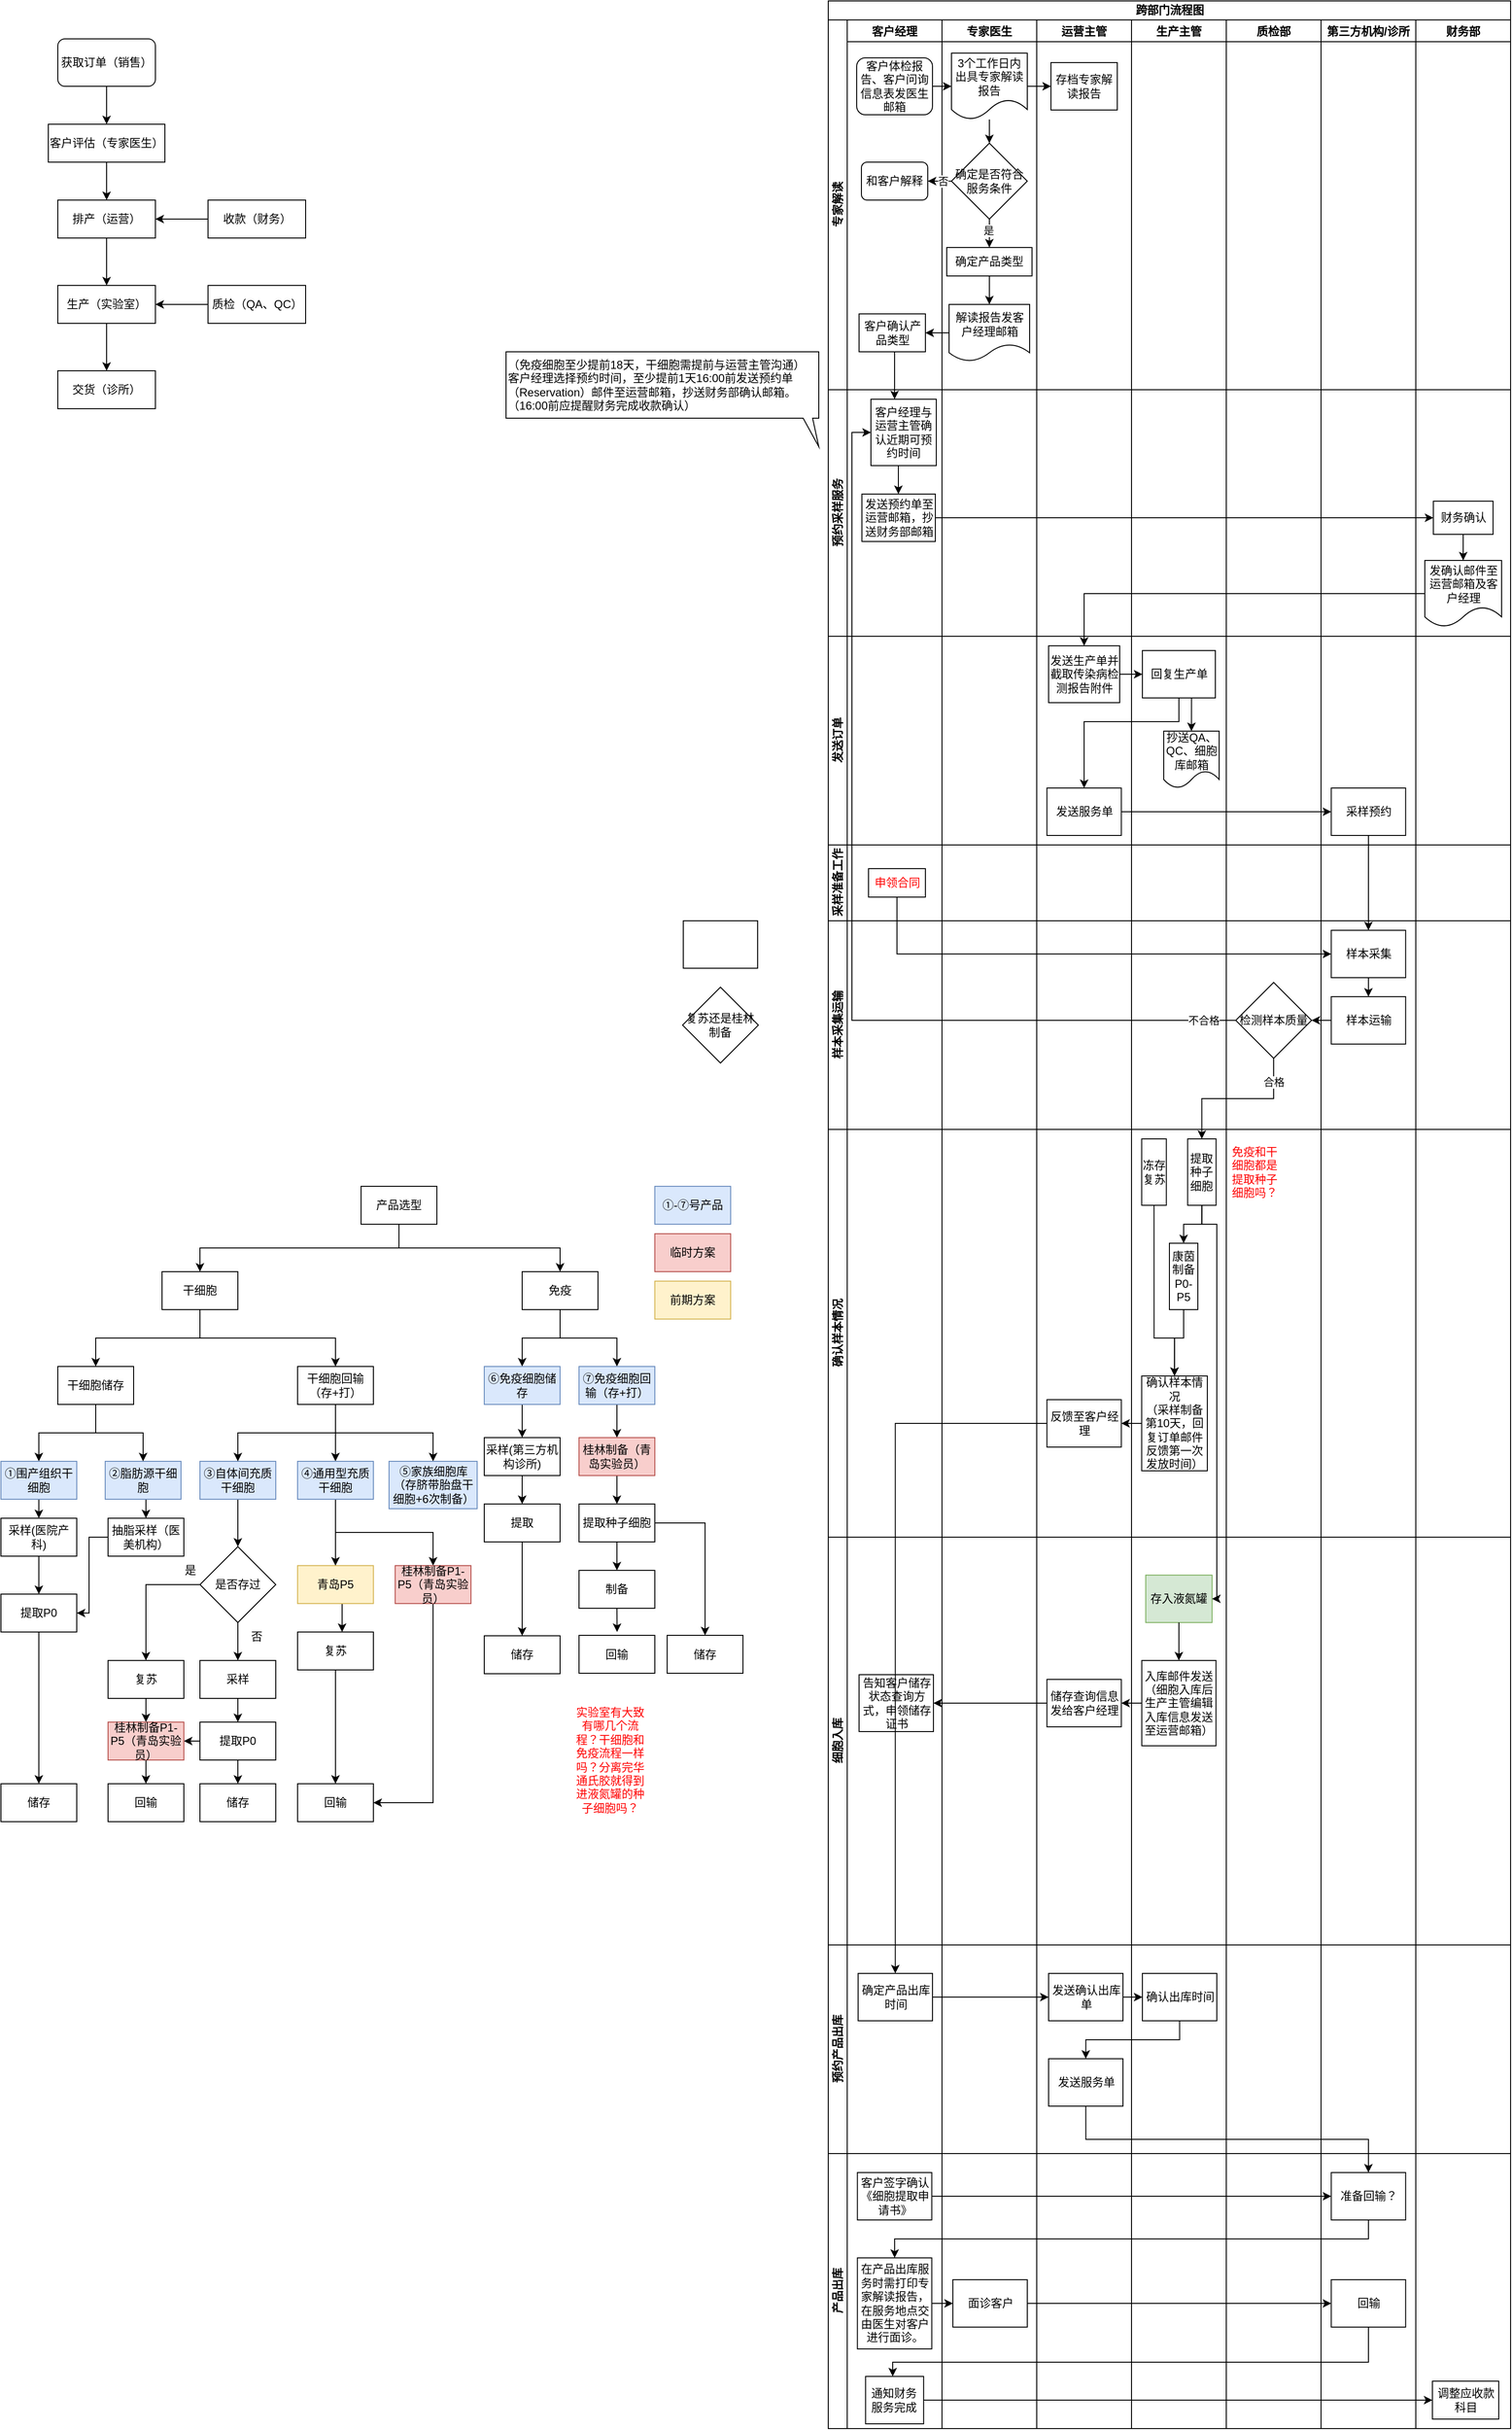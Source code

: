 <mxfile version="26.0.11">
  <diagram name="第 1 页" id="P5GKuLmZve2yfpyJQXsA">
    <mxGraphModel dx="2620" dy="943" grid="1" gridSize="10" guides="1" tooltips="1" connect="1" arrows="1" fold="1" page="1" pageScale="1" pageWidth="827" pageHeight="1169" math="0" shadow="0">
      <root>
        <mxCell id="0" />
        <mxCell id="1" parent="0" />
        <mxCell id="Bl0EzrdsrcNXTwOKAy7L-2" value="跨部门流程图" style="swimlane;childLayout=stackLayout;resizeParent=1;resizeParentMax=0;horizontal=1;startSize=20;horizontalStack=0;html=1;" parent="1" vertex="1">
          <mxGeometry x="60" y="30" width="720" height="2560" as="geometry" />
        </mxCell>
        <mxCell id="Bl0EzrdsrcNXTwOKAy7L-3" value="&lt;div&gt;专家解读&lt;/div&gt;" style="swimlane;startSize=20;horizontal=0;html=1;" parent="Bl0EzrdsrcNXTwOKAy7L-2" vertex="1">
          <mxGeometry y="20" width="720" height="390" as="geometry" />
        </mxCell>
        <mxCell id="Bl0EzrdsrcNXTwOKAy7L-4" value="运营主管" style="swimlane;" parent="Bl0EzrdsrcNXTwOKAy7L-3" vertex="1">
          <mxGeometry x="220" width="100" height="390" as="geometry">
            <mxRectangle x="10" y="250" width="90" height="30" as="alternateBounds" />
          </mxGeometry>
        </mxCell>
        <mxCell id="Bl0EzrdsrcNXTwOKAy7L-77" value="存档专家解读报告" style="rounded=0;whiteSpace=wrap;html=1;" parent="Bl0EzrdsrcNXTwOKAy7L-4" vertex="1">
          <mxGeometry x="15" y="45" width="70" height="50" as="geometry" />
        </mxCell>
        <mxCell id="Bl0EzrdsrcNXTwOKAy7L-5" value="专家医生" style="swimlane;startSize=23;" parent="Bl0EzrdsrcNXTwOKAy7L-3" vertex="1">
          <mxGeometry x="120" width="100" height="390" as="geometry">
            <mxRectangle x="10" y="250" width="90" height="30" as="alternateBounds" />
          </mxGeometry>
        </mxCell>
        <mxCell id="Bl0EzrdsrcNXTwOKAy7L-62" style="edgeStyle=orthogonalEdgeStyle;rounded=0;orthogonalLoop=1;jettySize=auto;html=1;exitX=0.5;exitY=1;exitDx=0;exitDy=0;entryX=0.5;entryY=0;entryDx=0;entryDy=0;" parent="Bl0EzrdsrcNXTwOKAy7L-5" source="Bl0EzrdsrcNXTwOKAy7L-57" target="Bl0EzrdsrcNXTwOKAy7L-61" edge="1">
          <mxGeometry relative="1" as="geometry" />
        </mxCell>
        <mxCell id="z8Bajw2scIkWrcfBR-Fp-24" value="是" style="edgeLabel;html=1;align=center;verticalAlign=middle;resizable=0;points=[];" vertex="1" connectable="0" parent="Bl0EzrdsrcNXTwOKAy7L-62">
          <mxGeometry x="-0.235" y="-1" relative="1" as="geometry">
            <mxPoint as="offset" />
          </mxGeometry>
        </mxCell>
        <mxCell id="Bl0EzrdsrcNXTwOKAy7L-57" value="确定是否符合服务条件" style="rhombus;whiteSpace=wrap;html=1;" parent="Bl0EzrdsrcNXTwOKAy7L-5" vertex="1">
          <mxGeometry x="10" y="130" width="80" height="80" as="geometry" />
        </mxCell>
        <mxCell id="Bl0EzrdsrcNXTwOKAy7L-64" style="edgeStyle=orthogonalEdgeStyle;rounded=0;orthogonalLoop=1;jettySize=auto;html=1;exitX=0.5;exitY=1;exitDx=0;exitDy=0;entryX=0.5;entryY=0;entryDx=0;entryDy=0;" parent="Bl0EzrdsrcNXTwOKAy7L-5" source="Bl0EzrdsrcNXTwOKAy7L-61" target="Bl0EzrdsrcNXTwOKAy7L-63" edge="1">
          <mxGeometry relative="1" as="geometry" />
        </mxCell>
        <mxCell id="Bl0EzrdsrcNXTwOKAy7L-61" value="确定产品类型" style="rounded=0;whiteSpace=wrap;html=1;" parent="Bl0EzrdsrcNXTwOKAy7L-5" vertex="1">
          <mxGeometry x="5" y="240" width="90" height="30" as="geometry" />
        </mxCell>
        <mxCell id="Bl0EzrdsrcNXTwOKAy7L-68" value="" style="edgeStyle=orthogonalEdgeStyle;rounded=0;orthogonalLoop=1;jettySize=auto;html=1;" parent="Bl0EzrdsrcNXTwOKAy7L-5" source="Bl0EzrdsrcNXTwOKAy7L-66" target="Bl0EzrdsrcNXTwOKAy7L-57" edge="1">
          <mxGeometry relative="1" as="geometry" />
        </mxCell>
        <mxCell id="Bl0EzrdsrcNXTwOKAy7L-66" value="3个工作日内出具专家解读报告" style="shape=document;whiteSpace=wrap;html=1;boundedLbl=1;" parent="Bl0EzrdsrcNXTwOKAy7L-5" vertex="1">
          <mxGeometry x="10" y="35" width="80" height="70" as="geometry" />
        </mxCell>
        <mxCell id="Bl0EzrdsrcNXTwOKAy7L-63" value="解读报告发客户经理邮箱" style="shape=document;whiteSpace=wrap;html=1;boundedLbl=1;" parent="Bl0EzrdsrcNXTwOKAy7L-5" vertex="1">
          <mxGeometry x="7.5" y="300" width="85" height="60" as="geometry" />
        </mxCell>
        <mxCell id="Bl0EzrdsrcNXTwOKAy7L-6" value="客户经理" style="swimlane;" parent="Bl0EzrdsrcNXTwOKAy7L-3" vertex="1">
          <mxGeometry x="20" width="100" height="390" as="geometry">
            <mxRectangle x="10" y="250" width="90" height="30" as="alternateBounds" />
          </mxGeometry>
        </mxCell>
        <mxCell id="Bl0EzrdsrcNXTwOKAy7L-54" value="客户体检报告、客户问询信息表发医生邮箱" style="rounded=1;whiteSpace=wrap;html=1;" parent="Bl0EzrdsrcNXTwOKAy7L-6" vertex="1">
          <mxGeometry x="10" y="40" width="80" height="60" as="geometry" />
        </mxCell>
        <mxCell id="Bl0EzrdsrcNXTwOKAy7L-59" value="和客户解释" style="rounded=1;whiteSpace=wrap;html=1;" parent="Bl0EzrdsrcNXTwOKAy7L-6" vertex="1">
          <mxGeometry x="15" y="150" width="70" height="40" as="geometry" />
        </mxCell>
        <mxCell id="Bl0EzrdsrcNXTwOKAy7L-69" value="客户确认产品类型" style="rounded=0;whiteSpace=wrap;html=1;" parent="Bl0EzrdsrcNXTwOKAy7L-6" vertex="1">
          <mxGeometry x="12.5" y="310" width="70" height="40" as="geometry" />
        </mxCell>
        <mxCell id="Bl0EzrdsrcNXTwOKAy7L-7" value="生产主管" style="swimlane;" parent="Bl0EzrdsrcNXTwOKAy7L-3" vertex="1">
          <mxGeometry x="320" width="100" height="390" as="geometry">
            <mxRectangle x="10" y="250" width="90" height="30" as="alternateBounds" />
          </mxGeometry>
        </mxCell>
        <mxCell id="Bl0EzrdsrcNXTwOKAy7L-8" value="质检部" style="swimlane;" parent="Bl0EzrdsrcNXTwOKAy7L-3" vertex="1">
          <mxGeometry x="420" width="100" height="390" as="geometry">
            <mxRectangle x="10" y="250" width="90" height="30" as="alternateBounds" />
          </mxGeometry>
        </mxCell>
        <mxCell id="Bl0EzrdsrcNXTwOKAy7L-9" value="第三方机构/诊所" style="swimlane;" parent="Bl0EzrdsrcNXTwOKAy7L-3" vertex="1">
          <mxGeometry x="520" width="100" height="390" as="geometry">
            <mxRectangle x="10" y="250" width="90" height="30" as="alternateBounds" />
          </mxGeometry>
        </mxCell>
        <mxCell id="Bl0EzrdsrcNXTwOKAy7L-10" value="财务部" style="swimlane;" parent="Bl0EzrdsrcNXTwOKAy7L-3" vertex="1">
          <mxGeometry x="620" width="100" height="390" as="geometry">
            <mxRectangle x="10" y="250" width="90" height="30" as="alternateBounds" />
          </mxGeometry>
        </mxCell>
        <mxCell id="Bl0EzrdsrcNXTwOKAy7L-55" style="edgeStyle=orthogonalEdgeStyle;rounded=0;orthogonalLoop=1;jettySize=auto;html=1;exitX=1;exitY=0.5;exitDx=0;exitDy=0;entryX=0;entryY=0.5;entryDx=0;entryDy=0;" parent="Bl0EzrdsrcNXTwOKAy7L-3" source="Bl0EzrdsrcNXTwOKAy7L-54" edge="1">
          <mxGeometry relative="1" as="geometry">
            <mxPoint x="130" y="70" as="targetPoint" />
          </mxGeometry>
        </mxCell>
        <mxCell id="Bl0EzrdsrcNXTwOKAy7L-60" style="edgeStyle=orthogonalEdgeStyle;rounded=0;orthogonalLoop=1;jettySize=auto;html=1;exitX=0;exitY=0.5;exitDx=0;exitDy=0;entryX=1;entryY=0.5;entryDx=0;entryDy=0;" parent="Bl0EzrdsrcNXTwOKAy7L-3" source="Bl0EzrdsrcNXTwOKAy7L-57" target="Bl0EzrdsrcNXTwOKAy7L-59" edge="1">
          <mxGeometry relative="1" as="geometry" />
        </mxCell>
        <mxCell id="z8Bajw2scIkWrcfBR-Fp-25" value="否" style="edgeLabel;html=1;align=center;verticalAlign=middle;resizable=0;points=[];" vertex="1" connectable="0" parent="Bl0EzrdsrcNXTwOKAy7L-60">
          <mxGeometry x="-0.276" relative="1" as="geometry">
            <mxPoint as="offset" />
          </mxGeometry>
        </mxCell>
        <mxCell id="Bl0EzrdsrcNXTwOKAy7L-78" value="" style="edgeStyle=orthogonalEdgeStyle;rounded=0;orthogonalLoop=1;jettySize=auto;html=1;" parent="Bl0EzrdsrcNXTwOKAy7L-3" source="Bl0EzrdsrcNXTwOKAy7L-66" target="Bl0EzrdsrcNXTwOKAy7L-77" edge="1">
          <mxGeometry relative="1" as="geometry" />
        </mxCell>
        <mxCell id="Bl0EzrdsrcNXTwOKAy7L-74" style="edgeStyle=orthogonalEdgeStyle;rounded=0;orthogonalLoop=1;jettySize=auto;html=1;exitX=0;exitY=0.5;exitDx=0;exitDy=0;entryX=1;entryY=0.5;entryDx=0;entryDy=0;" parent="Bl0EzrdsrcNXTwOKAy7L-3" source="Bl0EzrdsrcNXTwOKAy7L-63" target="Bl0EzrdsrcNXTwOKAy7L-69" edge="1">
          <mxGeometry relative="1" as="geometry" />
        </mxCell>
        <mxCell id="Bl0EzrdsrcNXTwOKAy7L-364" value="预约采样服务" style="swimlane;startSize=20;horizontal=0;html=1;" parent="Bl0EzrdsrcNXTwOKAy7L-2" vertex="1">
          <mxGeometry y="410" width="720" height="260" as="geometry" />
        </mxCell>
        <mxCell id="Bl0EzrdsrcNXTwOKAy7L-12" value="" style="swimlane;startSize=0;" parent="Bl0EzrdsrcNXTwOKAy7L-364" vertex="1">
          <mxGeometry x="20" width="100" height="260" as="geometry">
            <mxRectangle x="20" width="90" height="30" as="alternateBounds" />
          </mxGeometry>
        </mxCell>
        <mxCell id="Bl0EzrdsrcNXTwOKAy7L-84" value="" style="edgeStyle=orthogonalEdgeStyle;rounded=0;orthogonalLoop=1;jettySize=auto;html=1;" parent="Bl0EzrdsrcNXTwOKAy7L-12" source="Bl0EzrdsrcNXTwOKAy7L-79" target="Bl0EzrdsrcNXTwOKAy7L-83" edge="1">
          <mxGeometry relative="1" as="geometry">
            <Array as="points">
              <mxPoint x="54" y="90" />
              <mxPoint x="54" y="90" />
            </Array>
          </mxGeometry>
        </mxCell>
        <mxCell id="Bl0EzrdsrcNXTwOKAy7L-79" value="客户经理与运营主管确认近期可预约时间" style="rounded=0;whiteSpace=wrap;html=1;" parent="Bl0EzrdsrcNXTwOKAy7L-12" vertex="1">
          <mxGeometry x="25" y="10" width="69" height="70" as="geometry" />
        </mxCell>
        <mxCell id="Bl0EzrdsrcNXTwOKAy7L-83" value="&lt;div&gt;发送预约单至运营邮箱，抄送财务部邮箱&lt;/div&gt;" style="rounded=0;whiteSpace=wrap;html=1;" parent="Bl0EzrdsrcNXTwOKAy7L-12" vertex="1">
          <mxGeometry x="15.5" y="110" width="77.5" height="50" as="geometry" />
        </mxCell>
        <mxCell id="Bl0EzrdsrcNXTwOKAy7L-18" value="" style="swimlane;startSize=0;" parent="Bl0EzrdsrcNXTwOKAy7L-364" vertex="1">
          <mxGeometry x="620" width="100" height="260" as="geometry">
            <mxRectangle x="20" width="90" height="30" as="alternateBounds" />
          </mxGeometry>
        </mxCell>
        <mxCell id="Bl0EzrdsrcNXTwOKAy7L-87" style="edgeStyle=orthogonalEdgeStyle;rounded=0;orthogonalLoop=1;jettySize=auto;html=1;exitX=0.5;exitY=1;exitDx=0;exitDy=0;entryX=0.5;entryY=0;entryDx=0;entryDy=0;" parent="Bl0EzrdsrcNXTwOKAy7L-18" source="Bl0EzrdsrcNXTwOKAy7L-80" target="Bl0EzrdsrcNXTwOKAy7L-86" edge="1">
          <mxGeometry relative="1" as="geometry" />
        </mxCell>
        <mxCell id="Bl0EzrdsrcNXTwOKAy7L-80" value="财务确认" style="rounded=0;whiteSpace=wrap;html=1;" parent="Bl0EzrdsrcNXTwOKAy7L-18" vertex="1">
          <mxGeometry x="18.5" y="117.5" width="63" height="35" as="geometry" />
        </mxCell>
        <mxCell id="Bl0EzrdsrcNXTwOKAy7L-86" value="发确认邮件至运营邮箱及客户经理" style="shape=document;whiteSpace=wrap;html=1;boundedLbl=1;" parent="Bl0EzrdsrcNXTwOKAy7L-18" vertex="1">
          <mxGeometry x="9.5" y="180" width="81" height="70" as="geometry" />
        </mxCell>
        <mxCell id="Bl0EzrdsrcNXTwOKAy7L-85" style="edgeStyle=orthogonalEdgeStyle;rounded=0;orthogonalLoop=1;jettySize=auto;html=1;exitX=1;exitY=0.5;exitDx=0;exitDy=0;entryX=0;entryY=0.5;entryDx=0;entryDy=0;" parent="Bl0EzrdsrcNXTwOKAy7L-364" source="Bl0EzrdsrcNXTwOKAy7L-83" target="Bl0EzrdsrcNXTwOKAy7L-80" edge="1">
          <mxGeometry relative="1" as="geometry" />
        </mxCell>
        <mxCell id="Bl0EzrdsrcNXTwOKAy7L-13" value="" style="swimlane;startSize=0;" parent="Bl0EzrdsrcNXTwOKAy7L-364" vertex="1">
          <mxGeometry x="120" width="100" height="260" as="geometry">
            <mxRectangle x="20" width="90" height="30" as="alternateBounds" />
          </mxGeometry>
        </mxCell>
        <mxCell id="Bl0EzrdsrcNXTwOKAy7L-14" value="" style="swimlane;startSize=0;" parent="Bl0EzrdsrcNXTwOKAy7L-364" vertex="1">
          <mxGeometry x="220" width="100" height="260" as="geometry">
            <mxRectangle x="20" width="90" height="30" as="alternateBounds" />
          </mxGeometry>
        </mxCell>
        <mxCell id="Bl0EzrdsrcNXTwOKAy7L-15" value="" style="swimlane;startSize=0;" parent="Bl0EzrdsrcNXTwOKAy7L-364" vertex="1">
          <mxGeometry x="320" width="100" height="260" as="geometry">
            <mxRectangle x="20" width="90" height="30" as="alternateBounds" />
          </mxGeometry>
        </mxCell>
        <mxCell id="Bl0EzrdsrcNXTwOKAy7L-16" value="" style="swimlane;startSize=0;" parent="Bl0EzrdsrcNXTwOKAy7L-364" vertex="1">
          <mxGeometry x="420" width="100" height="260" as="geometry">
            <mxRectangle x="20" width="90" height="30" as="alternateBounds" />
          </mxGeometry>
        </mxCell>
        <mxCell id="Bl0EzrdsrcNXTwOKAy7L-17" value="" style="swimlane;startSize=0;" parent="Bl0EzrdsrcNXTwOKAy7L-364" vertex="1">
          <mxGeometry x="520" width="100" height="260" as="geometry">
            <mxRectangle x="20" width="90" height="30" as="alternateBounds" />
          </mxGeometry>
        </mxCell>
        <mxCell id="Bl0EzrdsrcNXTwOKAy7L-19" value="发送订单" style="swimlane;startSize=20;horizontal=0;html=1;" parent="Bl0EzrdsrcNXTwOKAy7L-2" vertex="1">
          <mxGeometry y="670" width="720" height="220" as="geometry" />
        </mxCell>
        <mxCell id="Bl0EzrdsrcNXTwOKAy7L-20" value="" style="swimlane;startSize=0;" parent="Bl0EzrdsrcNXTwOKAy7L-19" vertex="1">
          <mxGeometry x="20" width="100" height="220" as="geometry">
            <mxRectangle x="20" width="90" height="30" as="alternateBounds" />
          </mxGeometry>
        </mxCell>
        <mxCell id="Bl0EzrdsrcNXTwOKAy7L-21" value="" style="swimlane;startSize=0;" parent="Bl0EzrdsrcNXTwOKAy7L-19" vertex="1">
          <mxGeometry x="120" width="100" height="220" as="geometry">
            <mxRectangle x="20" width="90" height="30" as="alternateBounds" />
          </mxGeometry>
        </mxCell>
        <mxCell id="Bl0EzrdsrcNXTwOKAy7L-22" value="" style="swimlane;startSize=0;" parent="Bl0EzrdsrcNXTwOKAy7L-19" vertex="1">
          <mxGeometry x="220" width="100" height="220" as="geometry">
            <mxRectangle x="20" width="90" height="30" as="alternateBounds" />
          </mxGeometry>
        </mxCell>
        <mxCell id="Bl0EzrdsrcNXTwOKAy7L-82" value="发送生产单并截取传染病检测报告附件" style="rounded=0;whiteSpace=wrap;html=1;" parent="Bl0EzrdsrcNXTwOKAy7L-22" vertex="1">
          <mxGeometry x="12.5" y="10" width="75" height="60" as="geometry" />
        </mxCell>
        <mxCell id="Bl0EzrdsrcNXTwOKAy7L-90" value="发送服务单" style="rounded=0;whiteSpace=wrap;html=1;" parent="Bl0EzrdsrcNXTwOKAy7L-22" vertex="1">
          <mxGeometry x="10.75" y="160" width="78.5" height="50" as="geometry" />
        </mxCell>
        <mxCell id="Bl0EzrdsrcNXTwOKAy7L-23" value="" style="swimlane;startSize=0;" parent="Bl0EzrdsrcNXTwOKAy7L-19" vertex="1">
          <mxGeometry x="320" width="100" height="220" as="geometry">
            <mxRectangle x="20" width="90" height="30" as="alternateBounds" />
          </mxGeometry>
        </mxCell>
        <mxCell id="Bl0EzrdsrcNXTwOKAy7L-102" style="edgeStyle=orthogonalEdgeStyle;rounded=0;orthogonalLoop=1;jettySize=auto;html=1;exitX=0.5;exitY=1;exitDx=0;exitDy=0;entryX=0.5;entryY=0;entryDx=0;entryDy=0;" parent="Bl0EzrdsrcNXTwOKAy7L-23" source="Bl0EzrdsrcNXTwOKAy7L-89" target="Bl0EzrdsrcNXTwOKAy7L-100" edge="1">
          <mxGeometry relative="1" as="geometry" />
        </mxCell>
        <mxCell id="Bl0EzrdsrcNXTwOKAy7L-89" value="回复生产单" style="rounded=0;whiteSpace=wrap;html=1;" parent="Bl0EzrdsrcNXTwOKAy7L-23" vertex="1">
          <mxGeometry x="11.5" y="15" width="77" height="50" as="geometry" />
        </mxCell>
        <mxCell id="Bl0EzrdsrcNXTwOKAy7L-100" value="抄送QA、QC、细胞库邮箱" style="shape=document;whiteSpace=wrap;html=1;boundedLbl=1;" parent="Bl0EzrdsrcNXTwOKAy7L-23" vertex="1">
          <mxGeometry x="34" y="100" width="58.5" height="60" as="geometry" />
        </mxCell>
        <mxCell id="Bl0EzrdsrcNXTwOKAy7L-24" value="" style="swimlane;startSize=0;" parent="Bl0EzrdsrcNXTwOKAy7L-19" vertex="1">
          <mxGeometry x="420" width="100" height="220" as="geometry">
            <mxRectangle x="20" width="90" height="30" as="alternateBounds" />
          </mxGeometry>
        </mxCell>
        <mxCell id="Bl0EzrdsrcNXTwOKAy7L-25" value="" style="swimlane;startSize=0;" parent="Bl0EzrdsrcNXTwOKAy7L-19" vertex="1">
          <mxGeometry x="520" width="100" height="220" as="geometry">
            <mxRectangle x="20" width="90" height="30" as="alternateBounds" />
          </mxGeometry>
        </mxCell>
        <mxCell id="Bl0EzrdsrcNXTwOKAy7L-98" value="采样预约" style="rounded=0;whiteSpace=wrap;html=1;" parent="Bl0EzrdsrcNXTwOKAy7L-25" vertex="1">
          <mxGeometry x="10.75" y="160" width="78.5" height="50" as="geometry" />
        </mxCell>
        <mxCell id="Bl0EzrdsrcNXTwOKAy7L-26" value="" style="swimlane;startSize=0;" parent="Bl0EzrdsrcNXTwOKAy7L-19" vertex="1">
          <mxGeometry x="620" width="100" height="220" as="geometry">
            <mxRectangle x="20" width="90" height="30" as="alternateBounds" />
          </mxGeometry>
        </mxCell>
        <mxCell id="Bl0EzrdsrcNXTwOKAy7L-101" style="edgeStyle=orthogonalEdgeStyle;rounded=0;orthogonalLoop=1;jettySize=auto;html=1;exitX=1;exitY=0.5;exitDx=0;exitDy=0;entryX=0;entryY=0.5;entryDx=0;entryDy=0;" parent="Bl0EzrdsrcNXTwOKAy7L-19" source="Bl0EzrdsrcNXTwOKAy7L-82" target="Bl0EzrdsrcNXTwOKAy7L-89" edge="1">
          <mxGeometry relative="1" as="geometry" />
        </mxCell>
        <mxCell id="Bl0EzrdsrcNXTwOKAy7L-103" style="edgeStyle=orthogonalEdgeStyle;rounded=0;orthogonalLoop=1;jettySize=auto;html=1;exitX=0.5;exitY=1;exitDx=0;exitDy=0;entryX=0.5;entryY=0;entryDx=0;entryDy=0;" parent="Bl0EzrdsrcNXTwOKAy7L-19" source="Bl0EzrdsrcNXTwOKAy7L-89" target="Bl0EzrdsrcNXTwOKAy7L-90" edge="1">
          <mxGeometry relative="1" as="geometry">
            <Array as="points">
              <mxPoint x="370" y="90" />
              <mxPoint x="270" y="90" />
            </Array>
          </mxGeometry>
        </mxCell>
        <mxCell id="Bl0EzrdsrcNXTwOKAy7L-118" style="edgeStyle=orthogonalEdgeStyle;rounded=0;orthogonalLoop=1;jettySize=auto;html=1;exitX=1;exitY=0.5;exitDx=0;exitDy=0;entryX=0;entryY=0.5;entryDx=0;entryDy=0;" parent="Bl0EzrdsrcNXTwOKAy7L-19" source="Bl0EzrdsrcNXTwOKAy7L-90" target="Bl0EzrdsrcNXTwOKAy7L-98" edge="1">
          <mxGeometry relative="1" as="geometry" />
        </mxCell>
        <mxCell id="Bl0EzrdsrcNXTwOKAy7L-27" value="采样准备工作" style="swimlane;startSize=20;horizontal=0;html=1;" parent="Bl0EzrdsrcNXTwOKAy7L-2" vertex="1">
          <mxGeometry y="890" width="720" height="80" as="geometry" />
        </mxCell>
        <mxCell id="Bl0EzrdsrcNXTwOKAy7L-28" value="" style="swimlane;startSize=0;" parent="Bl0EzrdsrcNXTwOKAy7L-27" vertex="1">
          <mxGeometry x="20" width="100" height="80" as="geometry">
            <mxRectangle x="20" width="90" height="30" as="alternateBounds" />
          </mxGeometry>
        </mxCell>
        <mxCell id="Bl0EzrdsrcNXTwOKAy7L-97" value="&lt;span style=&quot;color: rgb(255, 0, 0);&quot;&gt;申领合同&lt;/span&gt;" style="rounded=0;whiteSpace=wrap;html=1;" parent="Bl0EzrdsrcNXTwOKAy7L-28" vertex="1">
          <mxGeometry x="22.5" y="25" width="60" height="30" as="geometry" />
        </mxCell>
        <mxCell id="Bl0EzrdsrcNXTwOKAy7L-29" value="" style="swimlane;startSize=0;" parent="Bl0EzrdsrcNXTwOKAy7L-27" vertex="1">
          <mxGeometry x="120" width="100" height="80" as="geometry">
            <mxRectangle x="20" width="90" height="30" as="alternateBounds" />
          </mxGeometry>
        </mxCell>
        <mxCell id="Bl0EzrdsrcNXTwOKAy7L-30" value="" style="swimlane;startSize=0;" parent="Bl0EzrdsrcNXTwOKAy7L-27" vertex="1">
          <mxGeometry x="220" width="100" height="80" as="geometry">
            <mxRectangle x="20" width="90" height="30" as="alternateBounds" />
          </mxGeometry>
        </mxCell>
        <mxCell id="Bl0EzrdsrcNXTwOKAy7L-31" value="" style="swimlane;startSize=0;" parent="Bl0EzrdsrcNXTwOKAy7L-27" vertex="1">
          <mxGeometry x="320" width="100" height="80" as="geometry">
            <mxRectangle x="20" width="90" height="30" as="alternateBounds" />
          </mxGeometry>
        </mxCell>
        <mxCell id="Bl0EzrdsrcNXTwOKAy7L-32" value="" style="swimlane;startSize=0;" parent="Bl0EzrdsrcNXTwOKAy7L-27" vertex="1">
          <mxGeometry x="420" width="100" height="80" as="geometry">
            <mxRectangle x="20" width="90" height="30" as="alternateBounds" />
          </mxGeometry>
        </mxCell>
        <mxCell id="Bl0EzrdsrcNXTwOKAy7L-33" value="" style="swimlane;startSize=0;" parent="Bl0EzrdsrcNXTwOKAy7L-27" vertex="1">
          <mxGeometry x="520" width="100" height="80" as="geometry">
            <mxRectangle x="20" width="90" height="30" as="alternateBounds" />
          </mxGeometry>
        </mxCell>
        <mxCell id="Bl0EzrdsrcNXTwOKAy7L-34" value="" style="swimlane;startSize=0;" parent="Bl0EzrdsrcNXTwOKAy7L-27" vertex="1">
          <mxGeometry x="620" width="100" height="80" as="geometry">
            <mxRectangle x="20" width="90" height="30" as="alternateBounds" />
          </mxGeometry>
        </mxCell>
        <mxCell id="Bl0EzrdsrcNXTwOKAy7L-35" value="样本采集运输" style="swimlane;startSize=20;horizontal=0;html=1;" parent="Bl0EzrdsrcNXTwOKAy7L-2" vertex="1">
          <mxGeometry y="970" width="720" height="220" as="geometry" />
        </mxCell>
        <mxCell id="Bl0EzrdsrcNXTwOKAy7L-36" value="" style="swimlane;startSize=0;" parent="Bl0EzrdsrcNXTwOKAy7L-35" vertex="1">
          <mxGeometry x="20" width="100" height="220" as="geometry">
            <mxRectangle x="20" width="90" height="30" as="alternateBounds" />
          </mxGeometry>
        </mxCell>
        <mxCell id="Bl0EzrdsrcNXTwOKAy7L-37" value="" style="swimlane;startSize=0;" parent="Bl0EzrdsrcNXTwOKAy7L-35" vertex="1">
          <mxGeometry x="120" width="100" height="220" as="geometry">
            <mxRectangle x="20" width="90" height="30" as="alternateBounds" />
          </mxGeometry>
        </mxCell>
        <mxCell id="Bl0EzrdsrcNXTwOKAy7L-38" value="" style="swimlane;startSize=0;" parent="Bl0EzrdsrcNXTwOKAy7L-35" vertex="1">
          <mxGeometry x="220" width="100" height="220" as="geometry">
            <mxRectangle x="20" width="90" height="30" as="alternateBounds" />
          </mxGeometry>
        </mxCell>
        <mxCell id="Bl0EzrdsrcNXTwOKAy7L-39" value="" style="swimlane;startSize=0;" parent="Bl0EzrdsrcNXTwOKAy7L-35" vertex="1">
          <mxGeometry x="320" width="100" height="220" as="geometry">
            <mxRectangle x="20" width="90" height="30" as="alternateBounds" />
          </mxGeometry>
        </mxCell>
        <mxCell id="Bl0EzrdsrcNXTwOKAy7L-40" value="" style="swimlane;startSize=0;" parent="Bl0EzrdsrcNXTwOKAy7L-35" vertex="1">
          <mxGeometry x="420" width="100" height="220" as="geometry">
            <mxRectangle x="20" width="90" height="30" as="alternateBounds" />
          </mxGeometry>
        </mxCell>
        <mxCell id="Bl0EzrdsrcNXTwOKAy7L-105" value="检测样本质量" style="rhombus;whiteSpace=wrap;html=1;" parent="Bl0EzrdsrcNXTwOKAy7L-40" vertex="1">
          <mxGeometry x="10" y="65" width="80" height="80" as="geometry" />
        </mxCell>
        <mxCell id="Bl0EzrdsrcNXTwOKAy7L-41" value="" style="swimlane;startSize=0;" parent="Bl0EzrdsrcNXTwOKAy7L-35" vertex="1">
          <mxGeometry x="520" width="100" height="220" as="geometry">
            <mxRectangle x="20" width="90" height="30" as="alternateBounds" />
          </mxGeometry>
        </mxCell>
        <mxCell id="Bl0EzrdsrcNXTwOKAy7L-93" value="样本运输" style="rounded=0;whiteSpace=wrap;html=1;" parent="Bl0EzrdsrcNXTwOKAy7L-41" vertex="1">
          <mxGeometry x="10.75" y="80" width="78.5" height="50" as="geometry" />
        </mxCell>
        <mxCell id="Bl0EzrdsrcNXTwOKAy7L-104" value="样本采集" style="rounded=0;whiteSpace=wrap;html=1;" parent="Bl0EzrdsrcNXTwOKAy7L-41" vertex="1">
          <mxGeometry x="10.75" y="10" width="78.5" height="50" as="geometry" />
        </mxCell>
        <mxCell id="Bl0EzrdsrcNXTwOKAy7L-113" style="edgeStyle=orthogonalEdgeStyle;rounded=0;orthogonalLoop=1;jettySize=auto;html=1;exitX=0.5;exitY=1;exitDx=0;exitDy=0;entryX=0.5;entryY=0;entryDx=0;entryDy=0;" parent="Bl0EzrdsrcNXTwOKAy7L-41" source="Bl0EzrdsrcNXTwOKAy7L-104" target="Bl0EzrdsrcNXTwOKAy7L-93" edge="1">
          <mxGeometry relative="1" as="geometry" />
        </mxCell>
        <mxCell id="Bl0EzrdsrcNXTwOKAy7L-42" value="" style="swimlane;startSize=0;" parent="Bl0EzrdsrcNXTwOKAy7L-35" vertex="1">
          <mxGeometry x="620" width="100" height="220" as="geometry">
            <mxRectangle x="20" width="90" height="30" as="alternateBounds" />
          </mxGeometry>
        </mxCell>
        <mxCell id="Bl0EzrdsrcNXTwOKAy7L-116" style="edgeStyle=orthogonalEdgeStyle;rounded=0;orthogonalLoop=1;jettySize=auto;html=1;exitX=0;exitY=0.5;exitDx=0;exitDy=0;entryX=1;entryY=0.5;entryDx=0;entryDy=0;" parent="Bl0EzrdsrcNXTwOKAy7L-35" source="Bl0EzrdsrcNXTwOKAy7L-93" target="Bl0EzrdsrcNXTwOKAy7L-105" edge="1">
          <mxGeometry relative="1" as="geometry" />
        </mxCell>
        <mxCell id="Bl0EzrdsrcNXTwOKAy7L-43" value="确认样本情况" style="swimlane;startSize=20;horizontal=0;html=1;" parent="Bl0EzrdsrcNXTwOKAy7L-2" vertex="1">
          <mxGeometry y="1190" width="720" height="430" as="geometry" />
        </mxCell>
        <mxCell id="Bl0EzrdsrcNXTwOKAy7L-44" value="" style="swimlane;startSize=0;" parent="Bl0EzrdsrcNXTwOKAy7L-43" vertex="1">
          <mxGeometry x="20" width="100" height="430" as="geometry">
            <mxRectangle x="20" width="90" height="30" as="alternateBounds" />
          </mxGeometry>
        </mxCell>
        <mxCell id="Bl0EzrdsrcNXTwOKAy7L-45" value="" style="swimlane;startSize=0;" parent="Bl0EzrdsrcNXTwOKAy7L-43" vertex="1">
          <mxGeometry x="120" width="100" height="430" as="geometry">
            <mxRectangle x="20" width="90" height="30" as="alternateBounds" />
          </mxGeometry>
        </mxCell>
        <mxCell id="Bl0EzrdsrcNXTwOKAy7L-46" value="" style="swimlane;startSize=0;" parent="Bl0EzrdsrcNXTwOKAy7L-43" vertex="1">
          <mxGeometry x="220" width="100" height="430" as="geometry">
            <mxRectangle x="20" width="90" height="30" as="alternateBounds" />
          </mxGeometry>
        </mxCell>
        <mxCell id="Bl0EzrdsrcNXTwOKAy7L-99" value="反馈至客户经理" style="rounded=0;whiteSpace=wrap;html=1;" parent="Bl0EzrdsrcNXTwOKAy7L-46" vertex="1">
          <mxGeometry x="10.75" y="285" width="78.5" height="50" as="geometry" />
        </mxCell>
        <mxCell id="Bl0EzrdsrcNXTwOKAy7L-47" value="" style="swimlane;startSize=0;" parent="Bl0EzrdsrcNXTwOKAy7L-43" vertex="1">
          <mxGeometry x="320" width="100" height="430" as="geometry">
            <mxRectangle x="20" width="90" height="30" as="alternateBounds" />
          </mxGeometry>
        </mxCell>
        <mxCell id="Bl0EzrdsrcNXTwOKAy7L-109" value="&lt;div&gt;确认样本情况&lt;/div&gt;&lt;div&gt;（采样制备第10天，回复订单邮件反馈第一次发放时间）&lt;/div&gt;" style="rounded=0;whiteSpace=wrap;html=1;" parent="Bl0EzrdsrcNXTwOKAy7L-47" vertex="1">
          <mxGeometry x="10.75" y="260" width="69.25" height="100" as="geometry" />
        </mxCell>
        <mxCell id="nnDbPFHvhxrAprr4la8_-32" style="edgeStyle=orthogonalEdgeStyle;rounded=0;orthogonalLoop=1;jettySize=auto;html=1;exitX=0.5;exitY=1;exitDx=0;exitDy=0;" parent="Bl0EzrdsrcNXTwOKAy7L-47" source="Bl0EzrdsrcNXTwOKAy7L-92" target="nnDbPFHvhxrAprr4la8_-28" edge="1">
          <mxGeometry relative="1" as="geometry" />
        </mxCell>
        <mxCell id="Bl0EzrdsrcNXTwOKAy7L-92" value="提取种子细胞" style="rounded=0;whiteSpace=wrap;html=1;" parent="Bl0EzrdsrcNXTwOKAy7L-47" vertex="1">
          <mxGeometry x="59.24" y="10" width="30" height="70" as="geometry" />
        </mxCell>
        <mxCell id="nnDbPFHvhxrAprr4la8_-34" style="edgeStyle=orthogonalEdgeStyle;rounded=0;orthogonalLoop=1;jettySize=auto;html=1;exitX=0.5;exitY=1;exitDx=0;exitDy=0;entryX=0.5;entryY=0;entryDx=0;entryDy=0;" parent="Bl0EzrdsrcNXTwOKAy7L-47" source="Bl0EzrdsrcNXTwOKAy7L-153" target="Bl0EzrdsrcNXTwOKAy7L-109" edge="1">
          <mxGeometry relative="1" as="geometry">
            <Array as="points">
              <mxPoint x="24" y="220" />
              <mxPoint x="45" y="220" />
            </Array>
          </mxGeometry>
        </mxCell>
        <mxCell id="Bl0EzrdsrcNXTwOKAy7L-153" value="冻存复苏" style="rounded=0;whiteSpace=wrap;html=1;" parent="Bl0EzrdsrcNXTwOKAy7L-47" vertex="1">
          <mxGeometry x="10.75" y="10" width="26" height="70" as="geometry" />
        </mxCell>
        <mxCell id="nnDbPFHvhxrAprr4la8_-33" style="edgeStyle=orthogonalEdgeStyle;rounded=0;orthogonalLoop=1;jettySize=auto;html=1;exitX=0.5;exitY=1;exitDx=0;exitDy=0;entryX=0.5;entryY=0;entryDx=0;entryDy=0;" parent="Bl0EzrdsrcNXTwOKAy7L-47" source="nnDbPFHvhxrAprr4la8_-28" target="Bl0EzrdsrcNXTwOKAy7L-109" edge="1">
          <mxGeometry relative="1" as="geometry">
            <Array as="points">
              <mxPoint x="55" y="220" />
              <mxPoint x="45" y="220" />
            </Array>
          </mxGeometry>
        </mxCell>
        <mxCell id="nnDbPFHvhxrAprr4la8_-28" value="康茵制备P0-P5" style="rounded=0;whiteSpace=wrap;html=1;" parent="Bl0EzrdsrcNXTwOKAy7L-47" vertex="1">
          <mxGeometry x="40" y="120" width="30" height="70" as="geometry" />
        </mxCell>
        <mxCell id="Bl0EzrdsrcNXTwOKAy7L-48" value="" style="swimlane;startSize=0;" parent="Bl0EzrdsrcNXTwOKAy7L-43" vertex="1">
          <mxGeometry x="420" width="100" height="430" as="geometry">
            <mxRectangle x="20" width="90" height="30" as="alternateBounds" />
          </mxGeometry>
        </mxCell>
        <mxCell id="Bl0EzrdsrcNXTwOKAy7L-362" value="&lt;span style=&quot;color: rgb(255, 0, 0);&quot;&gt;免疫和干细胞都是提取种子细胞吗？&lt;/span&gt;" style="text;html=1;align=center;verticalAlign=middle;whiteSpace=wrap;rounded=0;" parent="Bl0EzrdsrcNXTwOKAy7L-48" vertex="1">
          <mxGeometry x="-0.18" y="30" width="60" height="30" as="geometry" />
        </mxCell>
        <mxCell id="Bl0EzrdsrcNXTwOKAy7L-49" value="" style="swimlane;startSize=0;" parent="Bl0EzrdsrcNXTwOKAy7L-43" vertex="1">
          <mxGeometry x="520" width="100" height="430" as="geometry">
            <mxRectangle x="20" width="90" height="30" as="alternateBounds" />
          </mxGeometry>
        </mxCell>
        <mxCell id="Bl0EzrdsrcNXTwOKAy7L-50" value="" style="swimlane;startSize=0;" parent="Bl0EzrdsrcNXTwOKAy7L-43" vertex="1">
          <mxGeometry x="620" width="100" height="430" as="geometry">
            <mxRectangle x="20" width="90" height="30" as="alternateBounds" />
          </mxGeometry>
        </mxCell>
        <mxCell id="Bl0EzrdsrcNXTwOKAy7L-218" style="edgeStyle=orthogonalEdgeStyle;rounded=0;orthogonalLoop=1;jettySize=auto;html=1;exitX=0;exitY=0.5;exitDx=0;exitDy=0;" parent="Bl0EzrdsrcNXTwOKAy7L-43" source="Bl0EzrdsrcNXTwOKAy7L-109" target="Bl0EzrdsrcNXTwOKAy7L-99" edge="1">
          <mxGeometry relative="1" as="geometry" />
        </mxCell>
        <mxCell id="Bl0EzrdsrcNXTwOKAy7L-363" style="edgeStyle=orthogonalEdgeStyle;rounded=0;orthogonalLoop=1;jettySize=auto;html=1;exitX=0.5;exitY=1;exitDx=0;exitDy=0;" parent="Bl0EzrdsrcNXTwOKAy7L-43" source="Bl0EzrdsrcNXTwOKAy7L-47" target="Bl0EzrdsrcNXTwOKAy7L-47" edge="1">
          <mxGeometry relative="1" as="geometry" />
        </mxCell>
        <mxCell id="Bl0EzrdsrcNXTwOKAy7L-368" value="细胞入库" style="swimlane;startSize=20;horizontal=0;html=1;" parent="Bl0EzrdsrcNXTwOKAy7L-2" vertex="1">
          <mxGeometry y="1620" width="720" height="430" as="geometry" />
        </mxCell>
        <mxCell id="Bl0EzrdsrcNXTwOKAy7L-395" value="" style="swimlane;startSize=0;" parent="Bl0EzrdsrcNXTwOKAy7L-368" vertex="1">
          <mxGeometry x="20" width="100" height="430" as="geometry">
            <mxRectangle x="20" width="90" height="30" as="alternateBounds" />
          </mxGeometry>
        </mxCell>
        <mxCell id="Bl0EzrdsrcNXTwOKAy7L-404" value="告知客户储存状态查询方式，申领储存证书" style="rounded=0;whiteSpace=wrap;html=1;" parent="Bl0EzrdsrcNXTwOKAy7L-395" vertex="1">
          <mxGeometry x="12.5" y="145" width="78.5" height="60" as="geometry" />
        </mxCell>
        <mxCell id="Bl0EzrdsrcNXTwOKAy7L-396" value="" style="swimlane;startSize=0;" parent="Bl0EzrdsrcNXTwOKAy7L-368" vertex="1">
          <mxGeometry x="120" width="100" height="430" as="geometry">
            <mxRectangle x="20" width="90" height="30" as="alternateBounds" />
          </mxGeometry>
        </mxCell>
        <mxCell id="Bl0EzrdsrcNXTwOKAy7L-397" value="" style="swimlane;startSize=0;" parent="Bl0EzrdsrcNXTwOKAy7L-368" vertex="1">
          <mxGeometry x="220" width="100" height="430" as="geometry">
            <mxRectangle x="20" width="90" height="30" as="alternateBounds" />
          </mxGeometry>
        </mxCell>
        <mxCell id="Bl0EzrdsrcNXTwOKAy7L-405" value="储存查询信息发给客户经理" style="rounded=0;whiteSpace=wrap;html=1;" parent="Bl0EzrdsrcNXTwOKAy7L-397" vertex="1">
          <mxGeometry x="10.75" y="150" width="78.5" height="50" as="geometry" />
        </mxCell>
        <mxCell id="Bl0EzrdsrcNXTwOKAy7L-398" value="" style="swimlane;startSize=0;" parent="Bl0EzrdsrcNXTwOKAy7L-368" vertex="1">
          <mxGeometry x="320" width="100" height="430" as="geometry">
            <mxRectangle x="20" width="90" height="30" as="alternateBounds" />
          </mxGeometry>
        </mxCell>
        <mxCell id="Bl0EzrdsrcNXTwOKAy7L-231" value="存入液氮罐" style="rounded=0;whiteSpace=wrap;html=1;fillColor=#d5e8d4;strokeColor=#82b366;" parent="Bl0EzrdsrcNXTwOKAy7L-398" vertex="1">
          <mxGeometry x="15" y="40" width="70" height="50" as="geometry" />
        </mxCell>
        <mxCell id="Bl0EzrdsrcNXTwOKAy7L-95" value="&lt;div&gt;入库邮件发送&lt;/div&gt;&lt;div&gt;（细胞入库后生产主管编辑入库信息发送至运营邮箱）&lt;/div&gt;" style="rounded=0;whiteSpace=wrap;html=1;" parent="Bl0EzrdsrcNXTwOKAy7L-398" vertex="1">
          <mxGeometry x="10.84" y="130" width="78.31" height="90" as="geometry" />
        </mxCell>
        <mxCell id="Bl0EzrdsrcNXTwOKAy7L-236" style="edgeStyle=orthogonalEdgeStyle;rounded=0;orthogonalLoop=1;jettySize=auto;html=1;exitX=0.5;exitY=1;exitDx=0;exitDy=0;entryX=0.5;entryY=0;entryDx=0;entryDy=0;" parent="Bl0EzrdsrcNXTwOKAy7L-398" source="Bl0EzrdsrcNXTwOKAy7L-231" target="Bl0EzrdsrcNXTwOKAy7L-95" edge="1">
          <mxGeometry relative="1" as="geometry" />
        </mxCell>
        <mxCell id="Bl0EzrdsrcNXTwOKAy7L-399" value="" style="swimlane;startSize=0;" parent="Bl0EzrdsrcNXTwOKAy7L-368" vertex="1">
          <mxGeometry x="420" width="100" height="430" as="geometry">
            <mxRectangle x="20" width="90" height="30" as="alternateBounds" />
          </mxGeometry>
        </mxCell>
        <mxCell id="Bl0EzrdsrcNXTwOKAy7L-400" value="" style="swimlane;startSize=0;" parent="Bl0EzrdsrcNXTwOKAy7L-368" vertex="1">
          <mxGeometry x="520" width="100" height="430" as="geometry">
            <mxRectangle x="20" width="90" height="30" as="alternateBounds" />
          </mxGeometry>
        </mxCell>
        <mxCell id="Bl0EzrdsrcNXTwOKAy7L-401" value="" style="swimlane;startSize=0;" parent="Bl0EzrdsrcNXTwOKAy7L-368" vertex="1">
          <mxGeometry x="620" width="100" height="430" as="geometry">
            <mxRectangle x="20" width="90" height="30" as="alternateBounds" />
          </mxGeometry>
        </mxCell>
        <mxCell id="Bl0EzrdsrcNXTwOKAy7L-406" style="edgeStyle=orthogonalEdgeStyle;rounded=0;orthogonalLoop=1;jettySize=auto;html=1;exitX=0;exitY=0.5;exitDx=0;exitDy=0;entryX=1;entryY=0.5;entryDx=0;entryDy=0;" parent="Bl0EzrdsrcNXTwOKAy7L-368" source="Bl0EzrdsrcNXTwOKAy7L-405" target="Bl0EzrdsrcNXTwOKAy7L-404" edge="1">
          <mxGeometry relative="1" as="geometry" />
        </mxCell>
        <mxCell id="Bl0EzrdsrcNXTwOKAy7L-408" style="edgeStyle=orthogonalEdgeStyle;rounded=0;orthogonalLoop=1;jettySize=auto;html=1;exitX=0;exitY=0.5;exitDx=0;exitDy=0;entryX=1;entryY=0.5;entryDx=0;entryDy=0;" parent="Bl0EzrdsrcNXTwOKAy7L-368" source="Bl0EzrdsrcNXTwOKAy7L-95" target="Bl0EzrdsrcNXTwOKAy7L-405" edge="1">
          <mxGeometry relative="1" as="geometry" />
        </mxCell>
        <mxCell id="Bl0EzrdsrcNXTwOKAy7L-112" style="edgeStyle=orthogonalEdgeStyle;rounded=0;orthogonalLoop=1;jettySize=auto;html=1;exitX=0.5;exitY=1;exitDx=0;exitDy=0;entryX=0.5;entryY=0;entryDx=0;entryDy=0;" parent="Bl0EzrdsrcNXTwOKAy7L-2" source="Bl0EzrdsrcNXTwOKAy7L-98" target="Bl0EzrdsrcNXTwOKAy7L-104" edge="1">
          <mxGeometry relative="1" as="geometry" />
        </mxCell>
        <mxCell id="Bl0EzrdsrcNXTwOKAy7L-117" style="edgeStyle=orthogonalEdgeStyle;rounded=0;orthogonalLoop=1;jettySize=auto;html=1;exitX=0.5;exitY=1;exitDx=0;exitDy=0;entryX=0;entryY=0.5;entryDx=0;entryDy=0;" parent="Bl0EzrdsrcNXTwOKAy7L-2" source="Bl0EzrdsrcNXTwOKAy7L-97" target="Bl0EzrdsrcNXTwOKAy7L-104" edge="1">
          <mxGeometry relative="1" as="geometry" />
        </mxCell>
        <mxCell id="Bl0EzrdsrcNXTwOKAy7L-217" style="edgeStyle=orthogonalEdgeStyle;rounded=0;orthogonalLoop=1;jettySize=auto;html=1;exitX=0;exitY=0.5;exitDx=0;exitDy=0;" parent="Bl0EzrdsrcNXTwOKAy7L-2" source="Bl0EzrdsrcNXTwOKAy7L-99" target="Bl0EzrdsrcNXTwOKAy7L-106" edge="1">
          <mxGeometry relative="1" as="geometry" />
        </mxCell>
        <mxCell id="Bl0EzrdsrcNXTwOKAy7L-220" style="edgeStyle=orthogonalEdgeStyle;rounded=0;orthogonalLoop=1;jettySize=auto;html=1;exitX=0.5;exitY=1;exitDx=0;exitDy=0;" parent="Bl0EzrdsrcNXTwOKAy7L-2" source="Bl0EzrdsrcNXTwOKAy7L-105" target="Bl0EzrdsrcNXTwOKAy7L-92" edge="1">
          <mxGeometry relative="1" as="geometry" />
        </mxCell>
        <mxCell id="z8Bajw2scIkWrcfBR-Fp-21" value="合格" style="edgeLabel;html=1;align=center;verticalAlign=middle;resizable=0;points=[];" vertex="1" connectable="0" parent="Bl0EzrdsrcNXTwOKAy7L-220">
          <mxGeometry x="0.026" y="-2" relative="1" as="geometry">
            <mxPoint x="40" y="-16" as="offset" />
          </mxGeometry>
        </mxCell>
        <mxCell id="Bl0EzrdsrcNXTwOKAy7L-221" style="edgeStyle=orthogonalEdgeStyle;rounded=0;orthogonalLoop=1;jettySize=auto;html=1;exitX=0.5;exitY=1;exitDx=0;exitDy=0;entryX=0.5;entryY=0;entryDx=0;entryDy=0;" parent="Bl0EzrdsrcNXTwOKAy7L-2" source="Bl0EzrdsrcNXTwOKAy7L-162" target="Bl0EzrdsrcNXTwOKAy7L-205" edge="1">
          <mxGeometry relative="1" as="geometry" />
        </mxCell>
        <mxCell id="Bl0EzrdsrcNXTwOKAy7L-119" value="预约产品出库" style="swimlane;startSize=20;horizontal=0;html=1;" parent="Bl0EzrdsrcNXTwOKAy7L-2" vertex="1">
          <mxGeometry y="2050" width="720" height="220" as="geometry" />
        </mxCell>
        <mxCell id="Bl0EzrdsrcNXTwOKAy7L-150" value="" style="swimlane;startSize=0;" parent="Bl0EzrdsrcNXTwOKAy7L-119" vertex="1">
          <mxGeometry x="20" width="100" height="220" as="geometry">
            <mxRectangle x="20" width="90" height="30" as="alternateBounds" />
          </mxGeometry>
        </mxCell>
        <mxCell id="Bl0EzrdsrcNXTwOKAy7L-106" value="确定产品出库时间" style="rounded=0;whiteSpace=wrap;html=1;" parent="Bl0EzrdsrcNXTwOKAy7L-150" vertex="1">
          <mxGeometry x="11.5" y="30" width="78.5" height="50" as="geometry" />
        </mxCell>
        <mxCell id="Bl0EzrdsrcNXTwOKAy7L-152" value="" style="swimlane;startSize=0;" parent="Bl0EzrdsrcNXTwOKAy7L-119" vertex="1">
          <mxGeometry x="120" width="100" height="220" as="geometry">
            <mxRectangle x="20" width="90" height="30" as="alternateBounds" />
          </mxGeometry>
        </mxCell>
        <mxCell id="Bl0EzrdsrcNXTwOKAy7L-155" value="" style="swimlane;startSize=0;" parent="Bl0EzrdsrcNXTwOKAy7L-119" vertex="1">
          <mxGeometry x="220" width="100" height="220" as="geometry">
            <mxRectangle x="20" width="90" height="30" as="alternateBounds" />
          </mxGeometry>
        </mxCell>
        <mxCell id="Bl0EzrdsrcNXTwOKAy7L-154" value="发送确认出库单" style="rounded=0;whiteSpace=wrap;html=1;" parent="Bl0EzrdsrcNXTwOKAy7L-155" vertex="1">
          <mxGeometry x="12.5" y="30" width="78.5" height="50" as="geometry" />
        </mxCell>
        <mxCell id="Bl0EzrdsrcNXTwOKAy7L-162" value="发送服务单" style="rounded=0;whiteSpace=wrap;html=1;" parent="Bl0EzrdsrcNXTwOKAy7L-155" vertex="1">
          <mxGeometry x="12.5" y="120" width="78.5" height="50" as="geometry" />
        </mxCell>
        <mxCell id="Bl0EzrdsrcNXTwOKAy7L-157" value="" style="swimlane;startSize=0;" parent="Bl0EzrdsrcNXTwOKAy7L-119" vertex="1">
          <mxGeometry x="320" width="100" height="220" as="geometry">
            <mxRectangle x="20" width="90" height="30" as="alternateBounds" />
          </mxGeometry>
        </mxCell>
        <mxCell id="Bl0EzrdsrcNXTwOKAy7L-158" value="确认出库时间" style="rounded=0;whiteSpace=wrap;html=1;" parent="Bl0EzrdsrcNXTwOKAy7L-157" vertex="1">
          <mxGeometry x="11.5" y="30" width="78.5" height="50" as="geometry" />
        </mxCell>
        <mxCell id="Bl0EzrdsrcNXTwOKAy7L-160" value="" style="swimlane;startSize=0;" parent="Bl0EzrdsrcNXTwOKAy7L-119" vertex="1">
          <mxGeometry x="420" width="100" height="220" as="geometry">
            <mxRectangle x="20" width="90" height="30" as="alternateBounds" />
          </mxGeometry>
        </mxCell>
        <mxCell id="Bl0EzrdsrcNXTwOKAy7L-161" value="" style="swimlane;startSize=0;" parent="Bl0EzrdsrcNXTwOKAy7L-119" vertex="1">
          <mxGeometry x="520" width="100" height="220" as="geometry">
            <mxRectangle x="20" width="90" height="30" as="alternateBounds" />
          </mxGeometry>
        </mxCell>
        <mxCell id="Bl0EzrdsrcNXTwOKAy7L-163" value="" style="swimlane;startSize=0;" parent="Bl0EzrdsrcNXTwOKAy7L-119" vertex="1">
          <mxGeometry x="620" width="100" height="220" as="geometry">
            <mxRectangle x="20" width="90" height="30" as="alternateBounds" />
          </mxGeometry>
        </mxCell>
        <mxCell id="Bl0EzrdsrcNXTwOKAy7L-214" style="edgeStyle=orthogonalEdgeStyle;rounded=0;orthogonalLoop=1;jettySize=auto;html=1;exitX=1;exitY=0.5;exitDx=0;exitDy=0;entryX=0;entryY=0.5;entryDx=0;entryDy=0;" parent="Bl0EzrdsrcNXTwOKAy7L-119" source="Bl0EzrdsrcNXTwOKAy7L-106" target="Bl0EzrdsrcNXTwOKAy7L-154" edge="1">
          <mxGeometry relative="1" as="geometry" />
        </mxCell>
        <mxCell id="Bl0EzrdsrcNXTwOKAy7L-215" style="edgeStyle=orthogonalEdgeStyle;rounded=0;orthogonalLoop=1;jettySize=auto;html=1;exitX=1;exitY=0.5;exitDx=0;exitDy=0;entryX=0;entryY=0.5;entryDx=0;entryDy=0;" parent="Bl0EzrdsrcNXTwOKAy7L-119" source="Bl0EzrdsrcNXTwOKAy7L-154" target="Bl0EzrdsrcNXTwOKAy7L-158" edge="1">
          <mxGeometry relative="1" as="geometry" />
        </mxCell>
        <mxCell id="Bl0EzrdsrcNXTwOKAy7L-216" style="edgeStyle=orthogonalEdgeStyle;rounded=0;orthogonalLoop=1;jettySize=auto;html=1;exitX=0.5;exitY=1;exitDx=0;exitDy=0;entryX=0.5;entryY=0;entryDx=0;entryDy=0;" parent="Bl0EzrdsrcNXTwOKAy7L-119" source="Bl0EzrdsrcNXTwOKAy7L-158" target="Bl0EzrdsrcNXTwOKAy7L-162" edge="1">
          <mxGeometry relative="1" as="geometry" />
        </mxCell>
        <mxCell id="Bl0EzrdsrcNXTwOKAy7L-165" value="产品出库" style="swimlane;startSize=20;horizontal=0;html=1;" parent="Bl0EzrdsrcNXTwOKAy7L-2" vertex="1">
          <mxGeometry y="2270" width="720" height="290" as="geometry" />
        </mxCell>
        <mxCell id="Bl0EzrdsrcNXTwOKAy7L-196" value="" style="swimlane;startSize=0;" parent="Bl0EzrdsrcNXTwOKAy7L-165" vertex="1">
          <mxGeometry x="20" width="100" height="290" as="geometry">
            <mxRectangle x="20" width="90" height="30" as="alternateBounds" />
          </mxGeometry>
        </mxCell>
        <mxCell id="Bl0EzrdsrcNXTwOKAy7L-151" value="客户签字确认《细胞提取申请书》" style="rounded=0;whiteSpace=wrap;html=1;" parent="Bl0EzrdsrcNXTwOKAy7L-196" vertex="1">
          <mxGeometry x="10.75" y="20" width="78.5" height="50" as="geometry" />
        </mxCell>
        <mxCell id="Bl0EzrdsrcNXTwOKAy7L-96" value="在产品出库服务时需打印专家解读报告，在服务地点交由医生对客户进行面诊。" style="rounded=0;whiteSpace=wrap;html=1;" parent="Bl0EzrdsrcNXTwOKAy7L-196" vertex="1">
          <mxGeometry x="10.75" y="110" width="78.5" height="96" as="geometry" />
        </mxCell>
        <mxCell id="Bl0EzrdsrcNXTwOKAy7L-232" value="通知财务服务完成" style="rounded=0;whiteSpace=wrap;html=1;" parent="Bl0EzrdsrcNXTwOKAy7L-196" vertex="1">
          <mxGeometry x="19.38" y="235" width="61.25" height="50" as="geometry" />
        </mxCell>
        <mxCell id="Bl0EzrdsrcNXTwOKAy7L-198" value="" style="swimlane;startSize=0;" parent="Bl0EzrdsrcNXTwOKAy7L-165" vertex="1">
          <mxGeometry x="120" width="100" height="290" as="geometry">
            <mxRectangle x="20" width="90" height="30" as="alternateBounds" />
          </mxGeometry>
        </mxCell>
        <mxCell id="Bl0EzrdsrcNXTwOKAy7L-199" value="面诊客户" style="rounded=0;whiteSpace=wrap;html=1;" parent="Bl0EzrdsrcNXTwOKAy7L-198" vertex="1">
          <mxGeometry x="11.5" y="133" width="78.5" height="50" as="geometry" />
        </mxCell>
        <mxCell id="Bl0EzrdsrcNXTwOKAy7L-200" value="" style="swimlane;startSize=0;" parent="Bl0EzrdsrcNXTwOKAy7L-165" vertex="1">
          <mxGeometry x="220" width="100" height="290" as="geometry">
            <mxRectangle x="20" width="90" height="30" as="alternateBounds" />
          </mxGeometry>
        </mxCell>
        <mxCell id="Bl0EzrdsrcNXTwOKAy7L-201" value="" style="swimlane;startSize=0;" parent="Bl0EzrdsrcNXTwOKAy7L-165" vertex="1">
          <mxGeometry x="320" width="100" height="290" as="geometry">
            <mxRectangle x="20" width="90" height="30" as="alternateBounds" />
          </mxGeometry>
        </mxCell>
        <mxCell id="Bl0EzrdsrcNXTwOKAy7L-203" value="" style="swimlane;startSize=0;" parent="Bl0EzrdsrcNXTwOKAy7L-165" vertex="1">
          <mxGeometry x="420" width="100" height="290" as="geometry">
            <mxRectangle x="20" width="90" height="30" as="alternateBounds" />
          </mxGeometry>
        </mxCell>
        <mxCell id="Bl0EzrdsrcNXTwOKAy7L-204" value="" style="swimlane;startSize=0;" parent="Bl0EzrdsrcNXTwOKAy7L-165" vertex="1">
          <mxGeometry x="520" width="100" height="290" as="geometry">
            <mxRectangle x="20" width="90" height="30" as="alternateBounds" />
          </mxGeometry>
        </mxCell>
        <mxCell id="Bl0EzrdsrcNXTwOKAy7L-205" value="准备回输？" style="rounded=0;whiteSpace=wrap;html=1;" parent="Bl0EzrdsrcNXTwOKAy7L-204" vertex="1">
          <mxGeometry x="10.75" y="20" width="78.5" height="50" as="geometry" />
        </mxCell>
        <mxCell id="Bl0EzrdsrcNXTwOKAy7L-409" value="回输" style="rounded=0;whiteSpace=wrap;html=1;" parent="Bl0EzrdsrcNXTwOKAy7L-204" vertex="1">
          <mxGeometry x="10.75" y="133" width="78.5" height="50" as="geometry" />
        </mxCell>
        <mxCell id="Bl0EzrdsrcNXTwOKAy7L-206" value="" style="swimlane;startSize=0;" parent="Bl0EzrdsrcNXTwOKAy7L-165" vertex="1">
          <mxGeometry x="620" width="100" height="290" as="geometry">
            <mxRectangle x="20" width="90" height="30" as="alternateBounds" />
          </mxGeometry>
        </mxCell>
        <mxCell id="Bl0EzrdsrcNXTwOKAy7L-233" value="调整应收款科目" style="rounded=0;whiteSpace=wrap;html=1;" parent="Bl0EzrdsrcNXTwOKAy7L-206" vertex="1">
          <mxGeometry x="17.5" y="240" width="70" height="40" as="geometry" />
        </mxCell>
        <mxCell id="Bl0EzrdsrcNXTwOKAy7L-208" style="edgeStyle=orthogonalEdgeStyle;rounded=0;orthogonalLoop=1;jettySize=auto;html=1;exitX=1;exitY=0.5;exitDx=0;exitDy=0;entryX=0;entryY=0.5;entryDx=0;entryDy=0;" parent="Bl0EzrdsrcNXTwOKAy7L-165" source="Bl0EzrdsrcNXTwOKAy7L-151" target="Bl0EzrdsrcNXTwOKAy7L-205" edge="1">
          <mxGeometry relative="1" as="geometry" />
        </mxCell>
        <mxCell id="Bl0EzrdsrcNXTwOKAy7L-209" style="edgeStyle=orthogonalEdgeStyle;rounded=0;orthogonalLoop=1;jettySize=auto;html=1;exitX=0.5;exitY=1;exitDx=0;exitDy=0;" parent="Bl0EzrdsrcNXTwOKAy7L-165" source="Bl0EzrdsrcNXTwOKAy7L-205" target="Bl0EzrdsrcNXTwOKAy7L-96" edge="1">
          <mxGeometry relative="1" as="geometry" />
        </mxCell>
        <mxCell id="Bl0EzrdsrcNXTwOKAy7L-211" style="edgeStyle=orthogonalEdgeStyle;rounded=0;orthogonalLoop=1;jettySize=auto;html=1;exitX=1;exitY=0.5;exitDx=0;exitDy=0;" parent="Bl0EzrdsrcNXTwOKAy7L-165" source="Bl0EzrdsrcNXTwOKAy7L-96" target="Bl0EzrdsrcNXTwOKAy7L-199" edge="1">
          <mxGeometry relative="1" as="geometry" />
        </mxCell>
        <mxCell id="Bl0EzrdsrcNXTwOKAy7L-234" style="edgeStyle=orthogonalEdgeStyle;rounded=0;orthogonalLoop=1;jettySize=auto;html=1;exitX=1;exitY=0.5;exitDx=0;exitDy=0;entryX=0;entryY=0.5;entryDx=0;entryDy=0;" parent="Bl0EzrdsrcNXTwOKAy7L-165" source="Bl0EzrdsrcNXTwOKAy7L-232" target="Bl0EzrdsrcNXTwOKAy7L-233" edge="1">
          <mxGeometry relative="1" as="geometry" />
        </mxCell>
        <mxCell id="Bl0EzrdsrcNXTwOKAy7L-410" style="edgeStyle=orthogonalEdgeStyle;rounded=0;orthogonalLoop=1;jettySize=auto;html=1;exitX=1;exitY=0.5;exitDx=0;exitDy=0;entryX=0;entryY=0.5;entryDx=0;entryDy=0;" parent="Bl0EzrdsrcNXTwOKAy7L-165" source="Bl0EzrdsrcNXTwOKAy7L-199" target="Bl0EzrdsrcNXTwOKAy7L-409" edge="1">
          <mxGeometry relative="1" as="geometry" />
        </mxCell>
        <mxCell id="Bl0EzrdsrcNXTwOKAy7L-411" style="edgeStyle=orthogonalEdgeStyle;rounded=0;orthogonalLoop=1;jettySize=auto;html=1;exitX=0.5;exitY=1;exitDx=0;exitDy=0;" parent="Bl0EzrdsrcNXTwOKAy7L-165" source="Bl0EzrdsrcNXTwOKAy7L-409" target="Bl0EzrdsrcNXTwOKAy7L-232" edge="1">
          <mxGeometry relative="1" as="geometry">
            <Array as="points">
              <mxPoint x="570" y="220" />
              <mxPoint x="68" y="220" />
            </Array>
          </mxGeometry>
        </mxCell>
        <mxCell id="Bl0EzrdsrcNXTwOKAy7L-224" style="edgeStyle=orthogonalEdgeStyle;rounded=0;orthogonalLoop=1;jettySize=auto;html=1;exitX=0;exitY=0.5;exitDx=0;exitDy=0;entryX=0;entryY=0.5;entryDx=0;entryDy=0;" parent="Bl0EzrdsrcNXTwOKAy7L-2" source="Bl0EzrdsrcNXTwOKAy7L-105" target="Bl0EzrdsrcNXTwOKAy7L-79" edge="1">
          <mxGeometry relative="1" as="geometry" />
        </mxCell>
        <mxCell id="z8Bajw2scIkWrcfBR-Fp-23" value="不合格" style="edgeLabel;html=1;align=center;verticalAlign=middle;resizable=0;points=[];" vertex="1" connectable="0" parent="Bl0EzrdsrcNXTwOKAy7L-224">
          <mxGeometry x="-0.859" relative="1" as="geometry">
            <mxPoint x="39" as="offset" />
          </mxGeometry>
        </mxCell>
        <mxCell id="Bl0EzrdsrcNXTwOKAy7L-88" style="edgeStyle=orthogonalEdgeStyle;rounded=0;orthogonalLoop=1;jettySize=auto;html=1;exitX=0;exitY=0.5;exitDx=0;exitDy=0;" parent="Bl0EzrdsrcNXTwOKAy7L-2" source="Bl0EzrdsrcNXTwOKAy7L-86" target="Bl0EzrdsrcNXTwOKAy7L-82" edge="1">
          <mxGeometry relative="1" as="geometry" />
        </mxCell>
        <mxCell id="nnDbPFHvhxrAprr4la8_-29" style="edgeStyle=orthogonalEdgeStyle;rounded=0;orthogonalLoop=1;jettySize=auto;html=1;exitX=0.5;exitY=1;exitDx=0;exitDy=0;" parent="Bl0EzrdsrcNXTwOKAy7L-2" source="Bl0EzrdsrcNXTwOKAy7L-92" target="Bl0EzrdsrcNXTwOKAy7L-231" edge="1">
          <mxGeometry relative="1" as="geometry">
            <Array as="points">
              <mxPoint x="394" y="1290" />
              <mxPoint x="410" y="1290" />
              <mxPoint x="410" y="1685" />
            </Array>
          </mxGeometry>
        </mxCell>
        <mxCell id="z8Bajw2scIkWrcfBR-Fp-27" style="edgeStyle=orthogonalEdgeStyle;rounded=0;orthogonalLoop=1;jettySize=auto;html=1;exitX=0.5;exitY=1;exitDx=0;exitDy=0;" edge="1" parent="Bl0EzrdsrcNXTwOKAy7L-2" source="Bl0EzrdsrcNXTwOKAy7L-69" target="Bl0EzrdsrcNXTwOKAy7L-79">
          <mxGeometry relative="1" as="geometry">
            <Array as="points">
              <mxPoint x="70" y="370" />
            </Array>
          </mxGeometry>
        </mxCell>
        <mxCell id="Bl0EzrdsrcNXTwOKAy7L-94" value="" style="rounded=0;whiteSpace=wrap;html=1;" parent="1" vertex="1">
          <mxGeometry x="-93" y="1000" width="78.5" height="50" as="geometry" />
        </mxCell>
        <mxCell id="Bl0EzrdsrcNXTwOKAy7L-226" value="&lt;div align=&quot;left&quot;&gt;（免疫细胞至少提前18天，干细胞需提前与运营主管沟通）&lt;/div&gt;&lt;div align=&quot;left&quot;&gt;客户经理选择预约时间，至少提前1天16:00前发送预约单（Reservation）邮件至运营邮箱，抄送财务部确认邮箱。&lt;/div&gt;&lt;div align=&quot;left&quot;&gt;（16:00前应提醒财务完成收款确认）&lt;/div&gt;" style="shape=callout;whiteSpace=wrap;html=1;perimeter=calloutPerimeter;align=left;base=10;size=30;position=0.95;position2=1;" parent="1" vertex="1">
          <mxGeometry x="-280" y="400" width="330" height="100" as="geometry" />
        </mxCell>
        <mxCell id="Bl0EzrdsrcNXTwOKAy7L-228" value="复苏还是桂林制备" style="rhombus;whiteSpace=wrap;html=1;" parent="1" vertex="1">
          <mxGeometry x="-93.75" y="1070" width="80" height="80" as="geometry" />
        </mxCell>
        <mxCell id="Bl0EzrdsrcNXTwOKAy7L-292" style="edgeStyle=orthogonalEdgeStyle;rounded=0;orthogonalLoop=1;jettySize=auto;html=1;exitX=0.5;exitY=1;exitDx=0;exitDy=0;" parent="1" source="Bl0EzrdsrcNXTwOKAy7L-240" target="Bl0EzrdsrcNXTwOKAy7L-291" edge="1">
          <mxGeometry relative="1" as="geometry" />
        </mxCell>
        <mxCell id="Bl0EzrdsrcNXTwOKAy7L-240" value="③自体间充质干细胞" style="rounded=0;whiteSpace=wrap;html=1;fillColor=#dae8fc;strokeColor=#6c8ebf;" parent="1" vertex="1">
          <mxGeometry x="-603" y="1570" width="80" height="40" as="geometry" />
        </mxCell>
        <mxCell id="Bl0EzrdsrcNXTwOKAy7L-321" style="edgeStyle=orthogonalEdgeStyle;rounded=0;orthogonalLoop=1;jettySize=auto;html=1;exitX=0.5;exitY=1;exitDx=0;exitDy=0;entryX=0.5;entryY=0;entryDx=0;entryDy=0;" parent="1" source="Bl0EzrdsrcNXTwOKAy7L-241" edge="1">
          <mxGeometry relative="1" as="geometry">
            <mxPoint x="-453" y="1750" as="targetPoint" />
          </mxGeometry>
        </mxCell>
        <mxCell id="Bl0EzrdsrcNXTwOKAy7L-241" value="青岛P5" style="rounded=0;whiteSpace=wrap;html=1;fillColor=#fff2cc;strokeColor=#d6b656;" parent="1" vertex="1">
          <mxGeometry x="-500" y="1680" width="80" height="40" as="geometry" />
        </mxCell>
        <mxCell id="Bl0EzrdsrcNXTwOKAy7L-276" style="edgeStyle=orthogonalEdgeStyle;rounded=0;orthogonalLoop=1;jettySize=auto;html=1;exitX=0.5;exitY=1;exitDx=0;exitDy=0;entryX=0.5;entryY=0;entryDx=0;entryDy=0;" parent="1" source="Bl0EzrdsrcNXTwOKAy7L-242" target="Bl0EzrdsrcNXTwOKAy7L-243" edge="1">
          <mxGeometry relative="1" as="geometry" />
        </mxCell>
        <mxCell id="Bl0EzrdsrcNXTwOKAy7L-277" style="edgeStyle=orthogonalEdgeStyle;rounded=0;orthogonalLoop=1;jettySize=auto;html=1;exitX=0.5;exitY=1;exitDx=0;exitDy=0;" parent="1" source="Bl0EzrdsrcNXTwOKAy7L-242" target="Bl0EzrdsrcNXTwOKAy7L-251" edge="1">
          <mxGeometry relative="1" as="geometry" />
        </mxCell>
        <mxCell id="Bl0EzrdsrcNXTwOKAy7L-242" value="干细胞" style="rounded=0;whiteSpace=wrap;html=1;" parent="1" vertex="1">
          <mxGeometry x="-643" y="1370" width="80" height="40" as="geometry" />
        </mxCell>
        <mxCell id="Bl0EzrdsrcNXTwOKAy7L-280" style="edgeStyle=orthogonalEdgeStyle;rounded=0;orthogonalLoop=1;jettySize=auto;html=1;exitX=0.5;exitY=1;exitDx=0;exitDy=0;" parent="1" source="Bl0EzrdsrcNXTwOKAy7L-243" target="Bl0EzrdsrcNXTwOKAy7L-245" edge="1">
          <mxGeometry relative="1" as="geometry" />
        </mxCell>
        <mxCell id="Bl0EzrdsrcNXTwOKAy7L-281" style="edgeStyle=orthogonalEdgeStyle;rounded=0;orthogonalLoop=1;jettySize=auto;html=1;exitX=0.5;exitY=1;exitDx=0;exitDy=0;entryX=0.5;entryY=0;entryDx=0;entryDy=0;" parent="1" source="Bl0EzrdsrcNXTwOKAy7L-243" target="Bl0EzrdsrcNXTwOKAy7L-240" edge="1">
          <mxGeometry relative="1" as="geometry" />
        </mxCell>
        <mxCell id="nnDbPFHvhxrAprr4la8_-26" style="edgeStyle=orthogonalEdgeStyle;rounded=0;orthogonalLoop=1;jettySize=auto;html=1;exitX=0.5;exitY=1;exitDx=0;exitDy=0;" parent="1" source="Bl0EzrdsrcNXTwOKAy7L-243" target="Bl0EzrdsrcNXTwOKAy7L-268" edge="1">
          <mxGeometry relative="1" as="geometry" />
        </mxCell>
        <mxCell id="Bl0EzrdsrcNXTwOKAy7L-243" value="&lt;div&gt;&lt;span style=&quot;color: rgb(0, 0, 0);&quot;&gt;干细胞回输（存+打）&lt;/span&gt;&lt;/div&gt;" style="rounded=0;whiteSpace=wrap;html=1;" parent="1" vertex="1">
          <mxGeometry x="-500" y="1470" width="80" height="40" as="geometry" />
        </mxCell>
        <mxCell id="Bl0EzrdsrcNXTwOKAy7L-282" style="edgeStyle=orthogonalEdgeStyle;rounded=0;orthogonalLoop=1;jettySize=auto;html=1;exitX=0.5;exitY=1;exitDx=0;exitDy=0;entryX=0.5;entryY=0;entryDx=0;entryDy=0;" parent="1" source="Bl0EzrdsrcNXTwOKAy7L-245" target="Bl0EzrdsrcNXTwOKAy7L-246" edge="1">
          <mxGeometry relative="1" as="geometry" />
        </mxCell>
        <mxCell id="Bl0EzrdsrcNXTwOKAy7L-290" style="edgeStyle=orthogonalEdgeStyle;rounded=0;orthogonalLoop=1;jettySize=auto;html=1;exitX=0.5;exitY=1;exitDx=0;exitDy=0;entryX=0.5;entryY=0;entryDx=0;entryDy=0;" parent="1" source="Bl0EzrdsrcNXTwOKAy7L-245" target="Bl0EzrdsrcNXTwOKAy7L-241" edge="1">
          <mxGeometry relative="1" as="geometry" />
        </mxCell>
        <mxCell id="Bl0EzrdsrcNXTwOKAy7L-245" value="④通用型充质干细胞" style="rounded=0;whiteSpace=wrap;html=1;fillColor=#dae8fc;strokeColor=#6c8ebf;" parent="1" vertex="1">
          <mxGeometry x="-500" y="1570" width="80" height="40" as="geometry" />
        </mxCell>
        <mxCell id="Bl0EzrdsrcNXTwOKAy7L-325" style="edgeStyle=orthogonalEdgeStyle;rounded=0;orthogonalLoop=1;jettySize=auto;html=1;exitX=0.5;exitY=1;exitDx=0;exitDy=0;entryX=1;entryY=0.5;entryDx=0;entryDy=0;" parent="1" source="Bl0EzrdsrcNXTwOKAy7L-246" target="Bl0EzrdsrcNXTwOKAy7L-323" edge="1">
          <mxGeometry relative="1" as="geometry" />
        </mxCell>
        <mxCell id="Bl0EzrdsrcNXTwOKAy7L-246" value="桂林制备P1-P5（青岛实验员）" style="rounded=0;whiteSpace=wrap;html=1;fillColor=#f8cecc;strokeColor=#b85450;" parent="1" vertex="1">
          <mxGeometry x="-397" y="1680" width="80" height="40" as="geometry" />
        </mxCell>
        <mxCell id="Bl0EzrdsrcNXTwOKAy7L-278" style="edgeStyle=orthogonalEdgeStyle;rounded=0;orthogonalLoop=1;jettySize=auto;html=1;exitX=0.5;exitY=1;exitDx=0;exitDy=0;entryX=0.5;entryY=0;entryDx=0;entryDy=0;" parent="1" source="Bl0EzrdsrcNXTwOKAy7L-247" target="Bl0EzrdsrcNXTwOKAy7L-248" edge="1">
          <mxGeometry relative="1" as="geometry" />
        </mxCell>
        <mxCell id="Bl0EzrdsrcNXTwOKAy7L-279" style="edgeStyle=orthogonalEdgeStyle;rounded=0;orthogonalLoop=1;jettySize=auto;html=1;exitX=0.5;exitY=1;exitDx=0;exitDy=0;entryX=0.5;entryY=0;entryDx=0;entryDy=0;" parent="1" source="Bl0EzrdsrcNXTwOKAy7L-247" target="Bl0EzrdsrcNXTwOKAy7L-252" edge="1">
          <mxGeometry relative="1" as="geometry" />
        </mxCell>
        <mxCell id="Bl0EzrdsrcNXTwOKAy7L-247" value="免疫" style="rounded=0;whiteSpace=wrap;html=1;" parent="1" vertex="1">
          <mxGeometry x="-263" y="1370" width="80" height="40" as="geometry" />
        </mxCell>
        <mxCell id="Bl0EzrdsrcNXTwOKAy7L-359" style="edgeStyle=orthogonalEdgeStyle;rounded=0;orthogonalLoop=1;jettySize=auto;html=1;exitX=0.5;exitY=1;exitDx=0;exitDy=0;entryX=0.5;entryY=0;entryDx=0;entryDy=0;" parent="1" source="Bl0EzrdsrcNXTwOKAy7L-248" target="Bl0EzrdsrcNXTwOKAy7L-355" edge="1">
          <mxGeometry relative="1" as="geometry" />
        </mxCell>
        <mxCell id="Bl0EzrdsrcNXTwOKAy7L-248" value="⑥免疫细胞储存" style="rounded=0;whiteSpace=wrap;html=1;fillColor=#dae8fc;strokeColor=#6c8ebf;" parent="1" vertex="1">
          <mxGeometry x="-303" y="1470" width="80" height="40" as="geometry" />
        </mxCell>
        <mxCell id="nnDbPFHvhxrAprr4la8_-21" style="edgeStyle=orthogonalEdgeStyle;rounded=0;orthogonalLoop=1;jettySize=auto;html=1;exitX=0.5;exitY=1;exitDx=0;exitDy=0;entryX=0.5;entryY=0;entryDx=0;entryDy=0;" parent="1" source="Bl0EzrdsrcNXTwOKAy7L-249" target="nnDbPFHvhxrAprr4la8_-20" edge="1">
          <mxGeometry relative="1" as="geometry" />
        </mxCell>
        <mxCell id="Bl0EzrdsrcNXTwOKAy7L-249" value="②脂肪源干细胞" style="rounded=0;whiteSpace=wrap;html=1;fillColor=#dae8fc;strokeColor=#6c8ebf;" parent="1" vertex="1">
          <mxGeometry x="-703" y="1570" width="80" height="40" as="geometry" />
        </mxCell>
        <mxCell id="Bl0EzrdsrcNXTwOKAy7L-287" style="edgeStyle=orthogonalEdgeStyle;rounded=0;orthogonalLoop=1;jettySize=auto;html=1;exitX=0.5;exitY=1;exitDx=0;exitDy=0;entryX=0.5;entryY=0;entryDx=0;entryDy=0;" parent="1" source="Bl0EzrdsrcNXTwOKAy7L-251" target="Bl0EzrdsrcNXTwOKAy7L-256" edge="1">
          <mxGeometry relative="1" as="geometry" />
        </mxCell>
        <mxCell id="Bl0EzrdsrcNXTwOKAy7L-288" style="edgeStyle=orthogonalEdgeStyle;rounded=0;orthogonalLoop=1;jettySize=auto;html=1;exitX=0.5;exitY=1;exitDx=0;exitDy=0;entryX=0.5;entryY=0;entryDx=0;entryDy=0;" parent="1" source="Bl0EzrdsrcNXTwOKAy7L-251" target="Bl0EzrdsrcNXTwOKAy7L-249" edge="1">
          <mxGeometry relative="1" as="geometry" />
        </mxCell>
        <mxCell id="Bl0EzrdsrcNXTwOKAy7L-251" value="干细胞储存" style="rounded=0;whiteSpace=wrap;html=1;" parent="1" vertex="1">
          <mxGeometry x="-753" y="1470" width="80" height="40" as="geometry" />
        </mxCell>
        <mxCell id="Bl0EzrdsrcNXTwOKAy7L-284" style="edgeStyle=orthogonalEdgeStyle;rounded=0;orthogonalLoop=1;jettySize=auto;html=1;exitX=0.5;exitY=1;exitDx=0;exitDy=0;entryX=0.5;entryY=0;entryDx=0;entryDy=0;" parent="1" source="Bl0EzrdsrcNXTwOKAy7L-252" target="Bl0EzrdsrcNXTwOKAy7L-263" edge="1">
          <mxGeometry relative="1" as="geometry" />
        </mxCell>
        <mxCell id="Bl0EzrdsrcNXTwOKAy7L-252" value="⑦免疫细胞回输（存+打）" style="rounded=0;whiteSpace=wrap;html=1;fillColor=#dae8fc;strokeColor=#6c8ebf;" parent="1" vertex="1">
          <mxGeometry x="-203" y="1470" width="80" height="40" as="geometry" />
        </mxCell>
        <mxCell id="Bl0EzrdsrcNXTwOKAy7L-274" style="edgeStyle=orthogonalEdgeStyle;rounded=0;orthogonalLoop=1;jettySize=auto;html=1;exitX=0.5;exitY=1;exitDx=0;exitDy=0;entryX=0.5;entryY=0;entryDx=0;entryDy=0;" parent="1" source="Bl0EzrdsrcNXTwOKAy7L-255" target="Bl0EzrdsrcNXTwOKAy7L-242" edge="1">
          <mxGeometry relative="1" as="geometry" />
        </mxCell>
        <mxCell id="Bl0EzrdsrcNXTwOKAy7L-275" style="edgeStyle=orthogonalEdgeStyle;rounded=0;orthogonalLoop=1;jettySize=auto;html=1;exitX=0.5;exitY=1;exitDx=0;exitDy=0;entryX=0.5;entryY=0;entryDx=0;entryDy=0;" parent="1" source="Bl0EzrdsrcNXTwOKAy7L-255" target="Bl0EzrdsrcNXTwOKAy7L-247" edge="1">
          <mxGeometry relative="1" as="geometry" />
        </mxCell>
        <mxCell id="Bl0EzrdsrcNXTwOKAy7L-255" value="产品选型" style="rounded=0;whiteSpace=wrap;html=1;" parent="1" vertex="1">
          <mxGeometry x="-433" y="1280" width="80" height="40" as="geometry" />
        </mxCell>
        <mxCell id="Bl0EzrdsrcNXTwOKAy7L-304" style="edgeStyle=orthogonalEdgeStyle;rounded=0;orthogonalLoop=1;jettySize=auto;html=1;exitX=0.5;exitY=1;exitDx=0;exitDy=0;entryX=0.5;entryY=0;entryDx=0;entryDy=0;" parent="1" source="Bl0EzrdsrcNXTwOKAy7L-256" target="Bl0EzrdsrcNXTwOKAy7L-266" edge="1">
          <mxGeometry relative="1" as="geometry" />
        </mxCell>
        <mxCell id="Bl0EzrdsrcNXTwOKAy7L-256" value="①围产组织干细胞" style="rounded=0;whiteSpace=wrap;html=1;fillColor=#dae8fc;strokeColor=#6c8ebf;" parent="1" vertex="1">
          <mxGeometry x="-813" y="1570" width="80" height="40" as="geometry" />
        </mxCell>
        <mxCell id="nnDbPFHvhxrAprr4la8_-13" style="edgeStyle=orthogonalEdgeStyle;rounded=0;orthogonalLoop=1;jettySize=auto;html=1;exitX=0.5;exitY=1;exitDx=0;exitDy=0;entryX=0.5;entryY=0;entryDx=0;entryDy=0;" parent="1" source="Bl0EzrdsrcNXTwOKAy7L-263" target="nnDbPFHvhxrAprr4la8_-5" edge="1">
          <mxGeometry relative="1" as="geometry" />
        </mxCell>
        <mxCell id="Bl0EzrdsrcNXTwOKAy7L-263" value="桂林制备（青岛实验员）" style="rounded=0;whiteSpace=wrap;html=1;fillColor=#f8cecc;strokeColor=#b85450;" parent="1" vertex="1">
          <mxGeometry x="-203" y="1545" width="80" height="40" as="geometry" />
        </mxCell>
        <mxCell id="Bl0EzrdsrcNXTwOKAy7L-302" style="edgeStyle=orthogonalEdgeStyle;rounded=0;orthogonalLoop=1;jettySize=auto;html=1;exitX=0.5;exitY=1;exitDx=0;exitDy=0;entryX=0.5;entryY=0;entryDx=0;entryDy=0;" parent="1" source="Bl0EzrdsrcNXTwOKAy7L-265" target="Bl0EzrdsrcNXTwOKAy7L-269" edge="1">
          <mxGeometry relative="1" as="geometry" />
        </mxCell>
        <mxCell id="Bl0EzrdsrcNXTwOKAy7L-265" value="采样" style="rounded=0;whiteSpace=wrap;html=1;" parent="1" vertex="1">
          <mxGeometry x="-603" y="1780" width="80" height="40" as="geometry" />
        </mxCell>
        <mxCell id="Bl0EzrdsrcNXTwOKAy7L-305" style="edgeStyle=orthogonalEdgeStyle;rounded=0;orthogonalLoop=1;jettySize=auto;html=1;exitX=0.5;exitY=1;exitDx=0;exitDy=0;entryX=0.5;entryY=0;entryDx=0;entryDy=0;" parent="1" source="Bl0EzrdsrcNXTwOKAy7L-266" target="Bl0EzrdsrcNXTwOKAy7L-270" edge="1">
          <mxGeometry relative="1" as="geometry" />
        </mxCell>
        <mxCell id="Bl0EzrdsrcNXTwOKAy7L-266" value="采样(医院产科)" style="rounded=0;whiteSpace=wrap;html=1;" parent="1" vertex="1">
          <mxGeometry x="-813" y="1630" width="80" height="40" as="geometry" />
        </mxCell>
        <mxCell id="Bl0EzrdsrcNXTwOKAy7L-268" value="&lt;span style=&quot;color: rgb(0, 0, 0);&quot;&gt;⑤家族细胞库（存脐带胎盘干细胞+6次制备）&lt;/span&gt;" style="rounded=0;whiteSpace=wrap;html=1;fillColor=#dae8fc;strokeColor=#6c8ebf;" parent="1" vertex="1">
          <mxGeometry x="-403.5" y="1570" width="93" height="50" as="geometry" />
        </mxCell>
        <mxCell id="Bl0EzrdsrcNXTwOKAy7L-318" style="edgeStyle=orthogonalEdgeStyle;rounded=0;orthogonalLoop=1;jettySize=auto;html=1;exitX=0;exitY=0.5;exitDx=0;exitDy=0;entryX=1;entryY=0.5;entryDx=0;entryDy=0;" parent="1" source="Bl0EzrdsrcNXTwOKAy7L-269" target="Bl0EzrdsrcNXTwOKAy7L-308" edge="1">
          <mxGeometry relative="1" as="geometry" />
        </mxCell>
        <mxCell id="Bl0EzrdsrcNXTwOKAy7L-319" style="edgeStyle=orthogonalEdgeStyle;rounded=0;orthogonalLoop=1;jettySize=auto;html=1;exitX=0.5;exitY=1;exitDx=0;exitDy=0;entryX=0.5;entryY=0;entryDx=0;entryDy=0;" parent="1" source="Bl0EzrdsrcNXTwOKAy7L-269" target="Bl0EzrdsrcNXTwOKAy7L-310" edge="1">
          <mxGeometry relative="1" as="geometry" />
        </mxCell>
        <mxCell id="Bl0EzrdsrcNXTwOKAy7L-269" value="提取P0" style="rounded=0;whiteSpace=wrap;html=1;" parent="1" vertex="1">
          <mxGeometry x="-603" y="1845" width="80" height="40" as="geometry" />
        </mxCell>
        <mxCell id="Bl0EzrdsrcNXTwOKAy7L-306" style="edgeStyle=orthogonalEdgeStyle;rounded=0;orthogonalLoop=1;jettySize=auto;html=1;exitX=0.5;exitY=1;exitDx=0;exitDy=0;entryX=0.5;entryY=0;entryDx=0;entryDy=0;" parent="1" source="Bl0EzrdsrcNXTwOKAy7L-270" target="Bl0EzrdsrcNXTwOKAy7L-303" edge="1">
          <mxGeometry relative="1" as="geometry" />
        </mxCell>
        <mxCell id="Bl0EzrdsrcNXTwOKAy7L-270" value="提取P0" style="rounded=0;whiteSpace=wrap;html=1;" parent="1" vertex="1">
          <mxGeometry x="-813" y="1710" width="80" height="40" as="geometry" />
        </mxCell>
        <mxCell id="Bl0EzrdsrcNXTwOKAy7L-320" style="edgeStyle=orthogonalEdgeStyle;rounded=0;orthogonalLoop=1;jettySize=auto;html=1;exitX=0.5;exitY=1;exitDx=0;exitDy=0;entryX=0.5;entryY=0;entryDx=0;entryDy=0;" parent="1" source="Bl0EzrdsrcNXTwOKAy7L-272" target="Bl0EzrdsrcNXTwOKAy7L-308" edge="1">
          <mxGeometry relative="1" as="geometry" />
        </mxCell>
        <mxCell id="Bl0EzrdsrcNXTwOKAy7L-272" value="复苏" style="rounded=0;whiteSpace=wrap;html=1;" parent="1" vertex="1">
          <mxGeometry x="-700" y="1780" width="80" height="40" as="geometry" />
        </mxCell>
        <mxCell id="Bl0EzrdsrcNXTwOKAy7L-298" style="edgeStyle=orthogonalEdgeStyle;rounded=0;orthogonalLoop=1;jettySize=auto;html=1;exitX=0.5;exitY=1;exitDx=0;exitDy=0;entryX=0.5;entryY=0;entryDx=0;entryDy=0;" parent="1" source="Bl0EzrdsrcNXTwOKAy7L-291" target="Bl0EzrdsrcNXTwOKAy7L-265" edge="1">
          <mxGeometry relative="1" as="geometry" />
        </mxCell>
        <mxCell id="nnDbPFHvhxrAprr4la8_-18" style="edgeStyle=orthogonalEdgeStyle;rounded=0;orthogonalLoop=1;jettySize=auto;html=1;exitX=0;exitY=0.5;exitDx=0;exitDy=0;" parent="1" source="Bl0EzrdsrcNXTwOKAy7L-291" target="Bl0EzrdsrcNXTwOKAy7L-272" edge="1">
          <mxGeometry relative="1" as="geometry" />
        </mxCell>
        <mxCell id="Bl0EzrdsrcNXTwOKAy7L-291" value="是否存过" style="rhombus;whiteSpace=wrap;html=1;" parent="1" vertex="1">
          <mxGeometry x="-603" y="1660" width="80" height="80" as="geometry" />
        </mxCell>
        <mxCell id="Bl0EzrdsrcNXTwOKAy7L-300" value="否" style="text;html=1;align=center;verticalAlign=middle;whiteSpace=wrap;rounded=0;" parent="1" vertex="1">
          <mxGeometry x="-573" y="1740" width="60" height="30" as="geometry" />
        </mxCell>
        <mxCell id="Bl0EzrdsrcNXTwOKAy7L-301" value="是" style="text;html=1;align=center;verticalAlign=middle;whiteSpace=wrap;rounded=0;" parent="1" vertex="1">
          <mxGeometry x="-643" y="1670" width="60" height="30" as="geometry" />
        </mxCell>
        <mxCell id="Bl0EzrdsrcNXTwOKAy7L-303" value="储存" style="rounded=0;whiteSpace=wrap;html=1;" parent="1" vertex="1">
          <mxGeometry x="-813" y="1910" width="80" height="40" as="geometry" />
        </mxCell>
        <mxCell id="Bl0EzrdsrcNXTwOKAy7L-314" style="edgeStyle=orthogonalEdgeStyle;rounded=0;orthogonalLoop=1;jettySize=auto;html=1;exitX=0.5;exitY=1;exitDx=0;exitDy=0;entryX=0.5;entryY=0;entryDx=0;entryDy=0;" parent="1" source="Bl0EzrdsrcNXTwOKAy7L-308" target="Bl0EzrdsrcNXTwOKAy7L-309" edge="1">
          <mxGeometry relative="1" as="geometry" />
        </mxCell>
        <mxCell id="Bl0EzrdsrcNXTwOKAy7L-308" value="桂林制备P1-P5（青岛实验员）" style="rounded=0;whiteSpace=wrap;html=1;fillColor=#f8cecc;strokeColor=#b85450;" parent="1" vertex="1">
          <mxGeometry x="-700" y="1845" width="80" height="40" as="geometry" />
        </mxCell>
        <mxCell id="Bl0EzrdsrcNXTwOKAy7L-309" value="回输" style="rounded=0;whiteSpace=wrap;html=1;" parent="1" vertex="1">
          <mxGeometry x="-700" y="1910" width="80" height="40" as="geometry" />
        </mxCell>
        <mxCell id="Bl0EzrdsrcNXTwOKAy7L-310" value="储存" style="rounded=0;whiteSpace=wrap;html=1;" parent="1" vertex="1">
          <mxGeometry x="-603" y="1910" width="80" height="40" as="geometry" />
        </mxCell>
        <mxCell id="Bl0EzrdsrcNXTwOKAy7L-324" style="edgeStyle=orthogonalEdgeStyle;rounded=0;orthogonalLoop=1;jettySize=auto;html=1;exitX=0.5;exitY=1;exitDx=0;exitDy=0;entryX=0.5;entryY=0;entryDx=0;entryDy=0;" parent="1" source="Bl0EzrdsrcNXTwOKAy7L-317" target="Bl0EzrdsrcNXTwOKAy7L-323" edge="1">
          <mxGeometry relative="1" as="geometry" />
        </mxCell>
        <mxCell id="Bl0EzrdsrcNXTwOKAy7L-317" value="复苏" style="rounded=0;whiteSpace=wrap;html=1;" parent="1" vertex="1">
          <mxGeometry x="-500" y="1750" width="80" height="40" as="geometry" />
        </mxCell>
        <mxCell id="Bl0EzrdsrcNXTwOKAy7L-323" value="回输" style="rounded=0;whiteSpace=wrap;html=1;" parent="1" vertex="1">
          <mxGeometry x="-500" y="1910" width="80" height="40" as="geometry" />
        </mxCell>
        <mxCell id="Bl0EzrdsrcNXTwOKAy7L-335" value="①-⑦号产品" style="rounded=0;whiteSpace=wrap;html=1;fillColor=#dae8fc;strokeColor=#6c8ebf;" parent="1" vertex="1">
          <mxGeometry x="-123" y="1280" width="80" height="40" as="geometry" />
        </mxCell>
        <mxCell id="Bl0EzrdsrcNXTwOKAy7L-341" value="回输" style="rounded=0;whiteSpace=wrap;html=1;" parent="1" vertex="1">
          <mxGeometry x="-203" y="1753.5" width="80" height="40" as="geometry" />
        </mxCell>
        <mxCell id="Bl0EzrdsrcNXTwOKAy7L-348" value="&lt;span style=&quot;color: rgb(255, 0, 0);&quot;&gt;实验室有大致有哪几个流程？干细胞和免疫流程一样吗？分离完华通氏胶就得到进液氮罐的种子细胞吗？&lt;/span&gt;" style="text;html=1;align=center;verticalAlign=middle;whiteSpace=wrap;rounded=0;" parent="1" vertex="1">
          <mxGeometry x="-210" y="1850" width="80" height="70" as="geometry" />
        </mxCell>
        <mxCell id="Bl0EzrdsrcNXTwOKAy7L-354" style="edgeStyle=orthogonalEdgeStyle;rounded=0;orthogonalLoop=1;jettySize=auto;html=1;exitX=0.5;exitY=1;exitDx=0;exitDy=0;entryX=0.5;entryY=0;entryDx=0;entryDy=0;" parent="1" source="Bl0EzrdsrcNXTwOKAy7L-355" target="Bl0EzrdsrcNXTwOKAy7L-357" edge="1">
          <mxGeometry relative="1" as="geometry" />
        </mxCell>
        <mxCell id="Bl0EzrdsrcNXTwOKAy7L-355" value="采样(第三方机构诊所)" style="rounded=0;whiteSpace=wrap;html=1;" parent="1" vertex="1">
          <mxGeometry x="-303" y="1545" width="80" height="40" as="geometry" />
        </mxCell>
        <mxCell id="Bl0EzrdsrcNXTwOKAy7L-356" style="edgeStyle=orthogonalEdgeStyle;rounded=0;orthogonalLoop=1;jettySize=auto;html=1;exitX=0.5;exitY=1;exitDx=0;exitDy=0;entryX=0.5;entryY=0;entryDx=0;entryDy=0;" parent="1" source="Bl0EzrdsrcNXTwOKAy7L-357" target="Bl0EzrdsrcNXTwOKAy7L-358" edge="1">
          <mxGeometry relative="1" as="geometry" />
        </mxCell>
        <mxCell id="Bl0EzrdsrcNXTwOKAy7L-357" value="提取" style="rounded=0;whiteSpace=wrap;html=1;" parent="1" vertex="1">
          <mxGeometry x="-303" y="1615" width="80" height="40" as="geometry" />
        </mxCell>
        <mxCell id="Bl0EzrdsrcNXTwOKAy7L-358" value="储存" style="rounded=0;whiteSpace=wrap;html=1;" parent="1" vertex="1">
          <mxGeometry x="-303" y="1754" width="80" height="40" as="geometry" />
        </mxCell>
        <mxCell id="nnDbPFHvhxrAprr4la8_-14" style="edgeStyle=orthogonalEdgeStyle;rounded=0;orthogonalLoop=1;jettySize=auto;html=1;exitX=1;exitY=0.5;exitDx=0;exitDy=0;entryX=0.5;entryY=0;entryDx=0;entryDy=0;" parent="1" source="nnDbPFHvhxrAprr4la8_-5" target="nnDbPFHvhxrAprr4la8_-6" edge="1">
          <mxGeometry relative="1" as="geometry" />
        </mxCell>
        <mxCell id="nnDbPFHvhxrAprr4la8_-15" style="edgeStyle=orthogonalEdgeStyle;rounded=0;orthogonalLoop=1;jettySize=auto;html=1;exitX=0.5;exitY=1;exitDx=0;exitDy=0;entryX=0.5;entryY=0;entryDx=0;entryDy=0;" parent="1" source="nnDbPFHvhxrAprr4la8_-5" target="nnDbPFHvhxrAprr4la8_-12" edge="1">
          <mxGeometry relative="1" as="geometry" />
        </mxCell>
        <mxCell id="nnDbPFHvhxrAprr4la8_-5" value="提取种子细胞" style="rounded=0;whiteSpace=wrap;html=1;" parent="1" vertex="1">
          <mxGeometry x="-203" y="1615" width="80" height="40" as="geometry" />
        </mxCell>
        <mxCell id="nnDbPFHvhxrAprr4la8_-6" value="储存" style="rounded=0;whiteSpace=wrap;html=1;" parent="1" vertex="1">
          <mxGeometry x="-110" y="1753.5" width="80" height="40" as="geometry" />
        </mxCell>
        <mxCell id="nnDbPFHvhxrAprr4la8_-16" style="edgeStyle=orthogonalEdgeStyle;rounded=0;orthogonalLoop=1;jettySize=auto;html=1;exitX=0.5;exitY=1;exitDx=0;exitDy=0;" parent="1" source="nnDbPFHvhxrAprr4la8_-12" edge="1">
          <mxGeometry relative="1" as="geometry">
            <mxPoint x="-162.833" y="1750" as="targetPoint" />
          </mxGeometry>
        </mxCell>
        <mxCell id="nnDbPFHvhxrAprr4la8_-12" value="制备" style="rounded=0;whiteSpace=wrap;html=1;" parent="1" vertex="1">
          <mxGeometry x="-203" y="1685" width="80" height="40" as="geometry" />
        </mxCell>
        <mxCell id="nnDbPFHvhxrAprr4la8_-27" style="edgeStyle=orthogonalEdgeStyle;rounded=0;orthogonalLoop=1;jettySize=auto;html=1;exitX=0;exitY=0.5;exitDx=0;exitDy=0;entryX=1;entryY=0.5;entryDx=0;entryDy=0;" parent="1" source="nnDbPFHvhxrAprr4la8_-20" target="Bl0EzrdsrcNXTwOKAy7L-270" edge="1">
          <mxGeometry relative="1" as="geometry">
            <Array as="points">
              <mxPoint x="-720" y="1650" />
              <mxPoint x="-720" y="1730" />
            </Array>
          </mxGeometry>
        </mxCell>
        <mxCell id="nnDbPFHvhxrAprr4la8_-20" value="抽脂采样（医美机构）" style="rounded=0;whiteSpace=wrap;html=1;" parent="1" vertex="1">
          <mxGeometry x="-700" y="1630" width="80" height="40" as="geometry" />
        </mxCell>
        <mxCell id="nnDbPFHvhxrAprr4la8_-24" value="临时方案" style="rounded=0;whiteSpace=wrap;html=1;fillColor=#f8cecc;strokeColor=#b85450;" parent="1" vertex="1">
          <mxGeometry x="-123" y="1330" width="80" height="40" as="geometry" />
        </mxCell>
        <mxCell id="nnDbPFHvhxrAprr4la8_-25" value="前期方案" style="rounded=0;whiteSpace=wrap;html=1;fillColor=#fff2cc;strokeColor=#d6b656;" parent="1" vertex="1">
          <mxGeometry x="-123" y="1380" width="80" height="40" as="geometry" />
        </mxCell>
        <mxCell id="z8Bajw2scIkWrcfBR-Fp-14" style="edgeStyle=orthogonalEdgeStyle;rounded=0;orthogonalLoop=1;jettySize=auto;html=1;exitX=0.5;exitY=1;exitDx=0;exitDy=0;entryX=0.5;entryY=0;entryDx=0;entryDy=0;" edge="1" parent="1" source="z8Bajw2scIkWrcfBR-Fp-2" target="z8Bajw2scIkWrcfBR-Fp-13">
          <mxGeometry relative="1" as="geometry" />
        </mxCell>
        <mxCell id="z8Bajw2scIkWrcfBR-Fp-2" value="&lt;div&gt;获取订单（销售）&lt;/div&gt;" style="rounded=1;whiteSpace=wrap;html=1;" vertex="1" parent="1">
          <mxGeometry x="-753" y="70" width="103" height="50" as="geometry" />
        </mxCell>
        <mxCell id="z8Bajw2scIkWrcfBR-Fp-11" style="edgeStyle=orthogonalEdgeStyle;rounded=0;orthogonalLoop=1;jettySize=auto;html=1;exitX=0.5;exitY=1;exitDx=0;exitDy=0;" edge="1" parent="1" source="z8Bajw2scIkWrcfBR-Fp-3" target="z8Bajw2scIkWrcfBR-Fp-4">
          <mxGeometry relative="1" as="geometry" />
        </mxCell>
        <mxCell id="z8Bajw2scIkWrcfBR-Fp-3" value="&lt;div&gt;排产（运营）&lt;/div&gt;" style="rounded=0;whiteSpace=wrap;html=1;" vertex="1" parent="1">
          <mxGeometry x="-753" y="240" width="103" height="40" as="geometry" />
        </mxCell>
        <mxCell id="z8Bajw2scIkWrcfBR-Fp-16" style="edgeStyle=orthogonalEdgeStyle;rounded=0;orthogonalLoop=1;jettySize=auto;html=1;exitX=0.5;exitY=1;exitDx=0;exitDy=0;entryX=0.5;entryY=0;entryDx=0;entryDy=0;" edge="1" parent="1" source="z8Bajw2scIkWrcfBR-Fp-4" target="z8Bajw2scIkWrcfBR-Fp-7">
          <mxGeometry relative="1" as="geometry" />
        </mxCell>
        <mxCell id="z8Bajw2scIkWrcfBR-Fp-4" value="生产（实验室）" style="rounded=0;whiteSpace=wrap;html=1;" vertex="1" parent="1">
          <mxGeometry x="-753" y="330" width="103" height="40" as="geometry" />
        </mxCell>
        <mxCell id="z8Bajw2scIkWrcfBR-Fp-12" style="edgeStyle=orthogonalEdgeStyle;rounded=0;orthogonalLoop=1;jettySize=auto;html=1;exitX=0;exitY=0.5;exitDx=0;exitDy=0;entryX=1;entryY=0.5;entryDx=0;entryDy=0;" edge="1" parent="1" source="z8Bajw2scIkWrcfBR-Fp-6" target="z8Bajw2scIkWrcfBR-Fp-4">
          <mxGeometry relative="1" as="geometry" />
        </mxCell>
        <mxCell id="z8Bajw2scIkWrcfBR-Fp-6" value="质检（QA、QC）" style="rounded=0;whiteSpace=wrap;html=1;" vertex="1" parent="1">
          <mxGeometry x="-594.5" y="330" width="103" height="40" as="geometry" />
        </mxCell>
        <mxCell id="z8Bajw2scIkWrcfBR-Fp-7" value="交货（诊所）" style="rounded=0;whiteSpace=wrap;html=1;" vertex="1" parent="1">
          <mxGeometry x="-753" y="420" width="103" height="40" as="geometry" />
        </mxCell>
        <mxCell id="z8Bajw2scIkWrcfBR-Fp-9" style="edgeStyle=orthogonalEdgeStyle;rounded=0;orthogonalLoop=1;jettySize=auto;html=1;exitX=0;exitY=0.5;exitDx=0;exitDy=0;entryX=1;entryY=0.5;entryDx=0;entryDy=0;" edge="1" parent="1" source="z8Bajw2scIkWrcfBR-Fp-8" target="z8Bajw2scIkWrcfBR-Fp-3">
          <mxGeometry relative="1" as="geometry" />
        </mxCell>
        <mxCell id="z8Bajw2scIkWrcfBR-Fp-8" value="收款（财务）" style="rounded=0;whiteSpace=wrap;html=1;" vertex="1" parent="1">
          <mxGeometry x="-594.5" y="240" width="103" height="40" as="geometry" />
        </mxCell>
        <mxCell id="z8Bajw2scIkWrcfBR-Fp-15" style="edgeStyle=orthogonalEdgeStyle;rounded=0;orthogonalLoop=1;jettySize=auto;html=1;exitX=0.5;exitY=1;exitDx=0;exitDy=0;entryX=0.5;entryY=0;entryDx=0;entryDy=0;" edge="1" parent="1" source="z8Bajw2scIkWrcfBR-Fp-13" target="z8Bajw2scIkWrcfBR-Fp-3">
          <mxGeometry relative="1" as="geometry" />
        </mxCell>
        <mxCell id="z8Bajw2scIkWrcfBR-Fp-13" value="客户评估（专家医生）" style="rounded=0;whiteSpace=wrap;html=1;" vertex="1" parent="1">
          <mxGeometry x="-763" y="160" width="123" height="40" as="geometry" />
        </mxCell>
      </root>
    </mxGraphModel>
  </diagram>
</mxfile>
